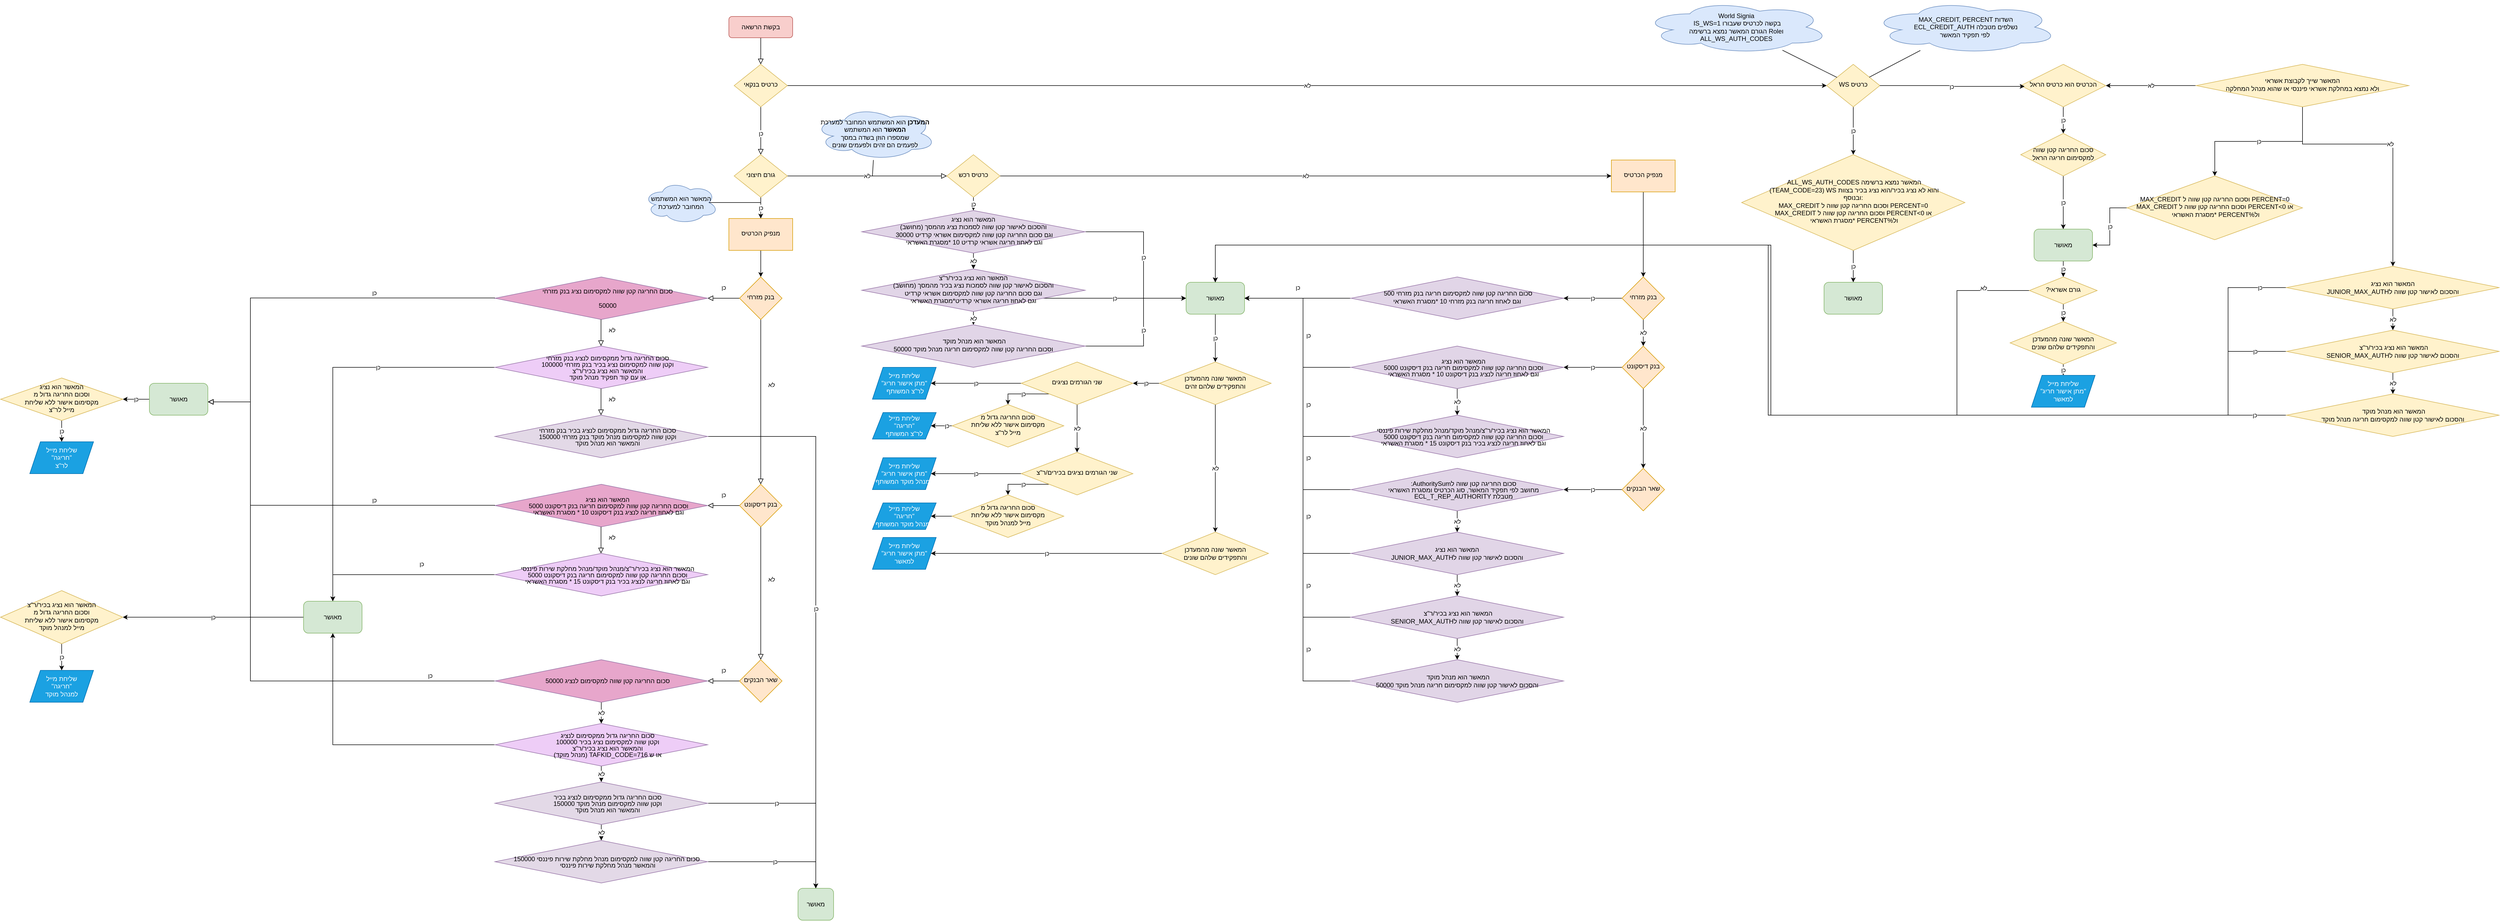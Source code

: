 <mxfile version="22.1.5" type="github">
  <diagram id="C5RBs43oDa-KdzZeNtuy" name="Page-1">
    <mxGraphModel dx="3301" dy="868" grid="1" gridSize="10" guides="1" tooltips="1" connect="1" arrows="1" fold="1" page="1" pageScale="1" pageWidth="827" pageHeight="1169" math="0" shadow="0">
      <root>
        <mxCell id="WIyWlLk6GJQsqaUBKTNV-0" />
        <mxCell id="WIyWlLk6GJQsqaUBKTNV-1" parent="WIyWlLk6GJQsqaUBKTNV-0" />
        <mxCell id="WIyWlLk6GJQsqaUBKTNV-2" value="" style="rounded=0;html=1;jettySize=auto;orthogonalLoop=1;fontSize=11;endArrow=block;endFill=0;endSize=8;strokeWidth=1;shadow=0;labelBackgroundColor=none;edgeStyle=orthogonalEdgeStyle;" parent="WIyWlLk6GJQsqaUBKTNV-1" source="WIyWlLk6GJQsqaUBKTNV-3" target="WIyWlLk6GJQsqaUBKTNV-6" edge="1">
          <mxGeometry relative="1" as="geometry" />
        </mxCell>
        <mxCell id="WIyWlLk6GJQsqaUBKTNV-3" value="בקשת הרשאה" style="rounded=1;whiteSpace=wrap;html=1;fontSize=12;glass=0;strokeWidth=1;shadow=0;fillColor=#f8cecc;strokeColor=#b85450;" parent="WIyWlLk6GJQsqaUBKTNV-1" vertex="1">
          <mxGeometry x="160" y="30" width="120" height="40" as="geometry" />
        </mxCell>
        <mxCell id="WIyWlLk6GJQsqaUBKTNV-4" value="כן" style="rounded=0;html=1;jettySize=auto;orthogonalLoop=1;fontSize=11;endArrow=block;endFill=0;endSize=8;strokeWidth=1;shadow=0;labelBackgroundColor=default;edgeStyle=orthogonalEdgeStyle;" parent="WIyWlLk6GJQsqaUBKTNV-1" source="WIyWlLk6GJQsqaUBKTNV-6" target="WIyWlLk6GJQsqaUBKTNV-10" edge="1">
          <mxGeometry x="0.111" relative="1" as="geometry">
            <mxPoint as="offset" />
          </mxGeometry>
        </mxCell>
        <mxCell id="-IVf00ebbiKwBFE9Y3km-101" value="לא" style="edgeStyle=orthogonalEdgeStyle;rounded=0;orthogonalLoop=1;jettySize=auto;html=1;" parent="WIyWlLk6GJQsqaUBKTNV-1" source="WIyWlLk6GJQsqaUBKTNV-6" target="-IVf00ebbiKwBFE9Y3km-100" edge="1">
          <mxGeometry relative="1" as="geometry" />
        </mxCell>
        <mxCell id="WIyWlLk6GJQsqaUBKTNV-6" value="כרטיס בנקאי" style="rhombus;whiteSpace=wrap;html=1;shadow=0;fontFamily=Helvetica;fontSize=12;align=center;strokeWidth=1;spacing=6;spacingTop=-4;fillColor=#fff2cc;strokeColor=#d6b656;" parent="WIyWlLk6GJQsqaUBKTNV-1" vertex="1">
          <mxGeometry x="170" y="120" width="100" height="80" as="geometry" />
        </mxCell>
        <mxCell id="WIyWlLk6GJQsqaUBKTNV-9" value="לא" style="edgeStyle=orthogonalEdgeStyle;rounded=0;html=1;jettySize=auto;orthogonalLoop=1;fontSize=11;endArrow=block;endFill=0;endSize=8;strokeWidth=1;shadow=0;labelBackgroundColor=default;" parent="WIyWlLk6GJQsqaUBKTNV-1" source="WIyWlLk6GJQsqaUBKTNV-10" target="EC5lf5gmg6Qt6Xy7_AVs-135" edge="1">
          <mxGeometry relative="1" as="geometry">
            <mxPoint as="offset" />
            <mxPoint x="320" y="330" as="targetPoint" />
          </mxGeometry>
        </mxCell>
        <mxCell id="-IVf00ebbiKwBFE9Y3km-18" value="כן" style="edgeStyle=orthogonalEdgeStyle;rounded=0;orthogonalLoop=1;jettySize=auto;html=1;" parent="WIyWlLk6GJQsqaUBKTNV-1" source="WIyWlLk6GJQsqaUBKTNV-10" target="EC5lf5gmg6Qt6Xy7_AVs-10" edge="1">
          <mxGeometry relative="1" as="geometry" />
        </mxCell>
        <mxCell id="WIyWlLk6GJQsqaUBKTNV-10" value="גורם חיצוני" style="rhombus;whiteSpace=wrap;html=1;shadow=0;fontFamily=Helvetica;fontSize=12;align=center;strokeWidth=1;spacing=6;spacingTop=-4;fillColor=#fff2cc;strokeColor=#d6b656;" parent="WIyWlLk6GJQsqaUBKTNV-1" vertex="1">
          <mxGeometry x="170" y="290" width="100" height="80" as="geometry" />
        </mxCell>
        <mxCell id="-IVf00ebbiKwBFE9Y3km-21" style="edgeStyle=orthogonalEdgeStyle;rounded=0;orthogonalLoop=1;jettySize=auto;html=1;" parent="WIyWlLk6GJQsqaUBKTNV-1" source="EC5lf5gmg6Qt6Xy7_AVs-10" target="EC5lf5gmg6Qt6Xy7_AVs-12" edge="1">
          <mxGeometry relative="1" as="geometry" />
        </mxCell>
        <mxCell id="EC5lf5gmg6Qt6Xy7_AVs-10" value="מנפיק הכרטיס" style="whiteSpace=wrap;html=1;shadow=0;strokeWidth=1;spacing=6;spacingTop=-4;fillColor=#ffe6cc;strokeColor=#d79b00;" parent="WIyWlLk6GJQsqaUBKTNV-1" vertex="1">
          <mxGeometry x="160" y="410" width="120" height="60" as="geometry" />
        </mxCell>
        <mxCell id="EC5lf5gmg6Qt6Xy7_AVs-15" value="לא" style="edgeStyle=orthogonalEdgeStyle;rounded=0;orthogonalLoop=1;jettySize=auto;html=1;labelBackgroundColor=none;endArrow=block;endFill=0;endSize=8;strokeWidth=1;shadow=0;" parent="WIyWlLk6GJQsqaUBKTNV-1" source="EC5lf5gmg6Qt6Xy7_AVs-12" edge="1">
          <mxGeometry x="-0.208" y="20" relative="1" as="geometry">
            <mxPoint x="220" y="910" as="targetPoint" />
            <mxPoint as="offset" />
          </mxGeometry>
        </mxCell>
        <mxCell id="EC5lf5gmg6Qt6Xy7_AVs-19" value="כן" style="edgeStyle=orthogonalEdgeStyle;rounded=0;orthogonalLoop=1;jettySize=auto;html=1;labelBackgroundColor=none;endArrow=block;endFill=0;endSize=8;strokeWidth=1;shadow=0;" parent="WIyWlLk6GJQsqaUBKTNV-1" source="EC5lf5gmg6Qt6Xy7_AVs-12" edge="1">
          <mxGeometry y="-20" relative="1" as="geometry">
            <mxPoint x="120" y="560" as="targetPoint" />
            <mxPoint as="offset" />
          </mxGeometry>
        </mxCell>
        <mxCell id="EC5lf5gmg6Qt6Xy7_AVs-12" value="בנק מזרחי" style="rhombus;whiteSpace=wrap;html=1;shadow=0;strokeWidth=1;spacing=6;spacingTop=-4;direction=south;fillColor=#ffe6cc;strokeColor=#d79b00;" parent="WIyWlLk6GJQsqaUBKTNV-1" vertex="1">
          <mxGeometry x="180" y="520" width="80" height="80" as="geometry" />
        </mxCell>
        <mxCell id="EC5lf5gmg6Qt6Xy7_AVs-23" value="&lt;p style=&quot;text-indent:-18.0pt;mso-list:l0 level1 lfo1&quot; dir=&quot;RTL&quot; class=&quot;MsoListParagraph&quot;&gt;&lt;span style=&quot;font-family:&amp;quot;Arial&amp;quot;,sans-serif;mso-ascii-font-family:Calibri;mso-ascii-theme-font:&lt;br/&gt;minor-latin;mso-hansi-font-family:Calibri;mso-hansi-theme-font:minor-latin;&lt;br/&gt;mso-bidi-font-family:Arial;mso-bidi-theme-font:minor-bidi&quot; lang=&quot;HE&quot;&gt;סכום החריגה קטן שווה למקסימום נציג בנק מזרחי&lt;br&gt;&lt;/span&gt;&lt;span dir=&quot;LTR&quot;&gt;&lt;/span&gt;&lt;/p&gt;&lt;p style=&quot;text-indent:-18.0pt;mso-list:l0 level1 lfo1&quot; dir=&quot;RTL&quot; class=&quot;MsoListParagraph&quot;&gt;&lt;span style=&quot;font-family:&amp;quot;Arial&amp;quot;,sans-serif;mso-ascii-font-family:Calibri;mso-ascii-theme-font:&lt;br/&gt;minor-latin;mso-hansi-font-family:Calibri;mso-hansi-theme-font:minor-latin;&lt;br/&gt;mso-bidi-font-family:Arial;mso-bidi-theme-font:minor-bidi&quot; lang=&quot;HE&quot;&gt;50000&lt;/span&gt;&lt;/p&gt;" style="rhombus;whiteSpace=wrap;html=1;fillColor=#E7A6CB;strokeColor=#9673a6;gradientColor=none;" parent="WIyWlLk6GJQsqaUBKTNV-1" vertex="1">
          <mxGeometry x="-280" y="520" width="400" height="80" as="geometry" />
        </mxCell>
        <mxCell id="EC5lf5gmg6Qt6Xy7_AVs-28" value="כן" style="edgeStyle=orthogonalEdgeStyle;rounded=0;orthogonalLoop=1;jettySize=auto;html=1;labelBackgroundColor=none;endArrow=block;endFill=0;endSize=8;strokeWidth=1;shadow=0;fillColor=#d80073;strokeColor=#000000;" parent="WIyWlLk6GJQsqaUBKTNV-1" target="EC5lf5gmg6Qt6Xy7_AVs-29" edge="1">
          <mxGeometry x="-0.381" y="-10" relative="1" as="geometry">
            <mxPoint x="-280" y="559.5" as="sourcePoint" />
            <mxPoint x="-340" y="559.5" as="targetPoint" />
            <Array as="points">
              <mxPoint x="-740" y="560" />
              <mxPoint x="-740" y="755" />
            </Array>
            <mxPoint as="offset" />
          </mxGeometry>
        </mxCell>
        <mxCell id="EC5lf5gmg6Qt6Xy7_AVs-118" value="כן" style="edgeStyle=orthogonalEdgeStyle;rounded=0;orthogonalLoop=1;jettySize=auto;html=1;" parent="WIyWlLk6GJQsqaUBKTNV-1" source="EC5lf5gmg6Qt6Xy7_AVs-29" target="EC5lf5gmg6Qt6Xy7_AVs-41" edge="1">
          <mxGeometry relative="1" as="geometry" />
        </mxCell>
        <mxCell id="EC5lf5gmg6Qt6Xy7_AVs-29" value="מאושר" style="rounded=1;whiteSpace=wrap;html=1;fillColor=#d5e8d4;strokeColor=#82b366;" parent="WIyWlLk6GJQsqaUBKTNV-1" vertex="1">
          <mxGeometry x="-930" y="720" width="110" height="60" as="geometry" />
        </mxCell>
        <mxCell id="EC5lf5gmg6Qt6Xy7_AVs-30" value="לא" style="edgeStyle=orthogonalEdgeStyle;rounded=0;orthogonalLoop=1;jettySize=auto;html=1;labelBackgroundColor=none;endArrow=block;endFill=0;endSize=8;strokeWidth=1;shadow=0;" parent="WIyWlLk6GJQsqaUBKTNV-1" edge="1">
          <mxGeometry x="-0.208" y="20" relative="1" as="geometry">
            <mxPoint x="-80.5" y="600" as="sourcePoint" />
            <mxPoint x="-80.5" y="650" as="targetPoint" />
            <mxPoint as="offset" />
          </mxGeometry>
        </mxCell>
        <mxCell id="-IVf00ebbiKwBFE9Y3km-99" value="כן" style="edgeStyle=orthogonalEdgeStyle;rounded=0;orthogonalLoop=1;jettySize=auto;html=1;" parent="WIyWlLk6GJQsqaUBKTNV-1" source="EC5lf5gmg6Qt6Xy7_AVs-31" target="EC5lf5gmg6Qt6Xy7_AVs-34" edge="1">
          <mxGeometry x="-0.409" relative="1" as="geometry">
            <Array as="points">
              <mxPoint x="-585" y="690" />
            </Array>
            <mxPoint as="offset" />
          </mxGeometry>
        </mxCell>
        <mxCell id="EC5lf5gmg6Qt6Xy7_AVs-31" value="&lt;p style=&quot;text-indent: -18pt; line-height: 0%;&quot; dir=&quot;RTL&quot; class=&quot;MsoListParagraph&quot;&gt;&lt;span style=&quot;font-family:&amp;quot;Arial&amp;quot;,sans-serif;mso-ascii-font-family:Calibri;mso-ascii-theme-font:&lt;br/&gt;minor-latin;mso-hansi-font-family:Calibri;mso-hansi-theme-font:minor-latin;&lt;br/&gt;mso-bidi-font-family:Arial;mso-bidi-theme-font:minor-bidi&quot; lang=&quot;HE&quot;&gt;סכום החריגה גדול ממקסימום לנציג בנק מזרחי&lt;/span&gt;&lt;span dir=&quot;LTR&quot;&gt;&lt;/span&gt;&lt;/p&gt;&lt;p style=&quot;text-indent: -18pt; line-height: 0%;&quot; dir=&quot;RTL&quot; class=&quot;MsoListParagraph&quot;&gt;&lt;span style=&quot;font-family:&amp;quot;Arial&amp;quot;,sans-serif;mso-ascii-font-family:Calibri;mso-ascii-theme-font:&lt;br/&gt;minor-latin;mso-hansi-font-family:Calibri;mso-hansi-theme-font:minor-latin;&lt;br/&gt;mso-bidi-font-family:Arial;mso-bidi-theme-font:minor-bidi&quot; lang=&quot;HE&quot;&gt;וקטן שווה למקסימום נציג בכיר בנק מזרחי 100000&lt;/span&gt;&lt;/p&gt;&lt;p style=&quot;text-indent: -18pt; line-height: 0%;&quot; dir=&quot;RTL&quot; class=&quot;MsoListParagraph&quot;&gt;&lt;span style=&quot;font-family:&amp;quot;Arial&amp;quot;,sans-serif;mso-ascii-font-family:Calibri;mso-ascii-theme-font:&lt;br/&gt;minor-latin;mso-hansi-font-family:Calibri;mso-hansi-theme-font:minor-latin;&lt;br/&gt;mso-bidi-font-family:Arial;mso-bidi-theme-font:minor-bidi&quot; lang=&quot;HE&quot;&gt;והמאשר הוא נציג בכיר/ר&quot;צ&lt;/span&gt;&lt;/p&gt;&lt;p style=&quot;text-indent: -18pt; line-height: 0%;&quot; dir=&quot;RTL&quot; class=&quot;MsoListParagraph&quot;&gt;&lt;span style=&quot;font-family:&amp;quot;Arial&amp;quot;,sans-serif;mso-ascii-font-family:Calibri;mso-ascii-theme-font:&lt;br/&gt;minor-latin;mso-hansi-font-family:Calibri;mso-hansi-theme-font:minor-latin;&lt;br/&gt;mso-bidi-font-family:Arial;mso-bidi-theme-font:minor-bidi&quot; lang=&quot;HE&quot;&gt;או עם קוד תפקיד&amp;nbsp;&lt;/span&gt;&lt;span style=&quot;text-indent: -18pt; background-color: initial; font-family: Arial, sans-serif;&quot; lang=&quot;HE&quot;&gt;מנהל&amp;nbsp;&lt;/span&gt;&lt;span style=&quot;text-indent: -18pt; background-color: initial; font-family: Arial, sans-serif;&quot;&gt;מוקד&lt;/span&gt;&lt;/p&gt;" style="rhombus;whiteSpace=wrap;html=1;spacing=0;fillColor=#EECDF7;strokeColor=#9673a6;" parent="WIyWlLk6GJQsqaUBKTNV-1" vertex="1">
          <mxGeometry x="-280" y="650" width="400" height="80" as="geometry" />
        </mxCell>
        <mxCell id="EC5lf5gmg6Qt6Xy7_AVs-117" value="כן" style="edgeStyle=orthogonalEdgeStyle;rounded=0;orthogonalLoop=1;jettySize=auto;html=1;" parent="WIyWlLk6GJQsqaUBKTNV-1" source="EC5lf5gmg6Qt6Xy7_AVs-34" target="EC5lf5gmg6Qt6Xy7_AVs-46" edge="1">
          <mxGeometry relative="1" as="geometry" />
        </mxCell>
        <mxCell id="EC5lf5gmg6Qt6Xy7_AVs-34" value="מאושר" style="rounded=1;whiteSpace=wrap;html=1;fillColor=#d5e8d4;strokeColor=#82b366;" parent="WIyWlLk6GJQsqaUBKTNV-1" vertex="1">
          <mxGeometry x="-640" y="1130" width="110" height="60" as="geometry" />
        </mxCell>
        <mxCell id="EC5lf5gmg6Qt6Xy7_AVs-35" value="לא" style="edgeStyle=orthogonalEdgeStyle;rounded=0;orthogonalLoop=1;jettySize=auto;html=1;labelBackgroundColor=none;endArrow=block;endFill=0;endSize=8;strokeWidth=1;shadow=0;" parent="WIyWlLk6GJQsqaUBKTNV-1" edge="1">
          <mxGeometry x="-0.208" y="20" relative="1" as="geometry">
            <mxPoint x="-80.5" y="730" as="sourcePoint" />
            <mxPoint x="-80.5" y="780" as="targetPoint" />
            <mxPoint as="offset" />
          </mxGeometry>
        </mxCell>
        <mxCell id="-IVf00ebbiKwBFE9Y3km-161" value="כן" style="edgeStyle=orthogonalEdgeStyle;rounded=0;orthogonalLoop=1;jettySize=auto;html=1;" parent="WIyWlLk6GJQsqaUBKTNV-1" source="EC5lf5gmg6Qt6Xy7_AVs-36" target="EC5lf5gmg6Qt6Xy7_AVs-38" edge="1">
          <mxGeometry relative="1" as="geometry" />
        </mxCell>
        <mxCell id="EC5lf5gmg6Qt6Xy7_AVs-36" value="&lt;p style=&quot;text-indent: -18pt; line-height: 0%;&quot; dir=&quot;RTL&quot; class=&quot;MsoListParagraph&quot;&gt;&lt;span style=&quot;font-family:&amp;quot;Arial&amp;quot;,sans-serif;mso-ascii-font-family:Calibri;mso-ascii-theme-font:&lt;br/&gt;minor-latin;mso-hansi-font-family:Calibri;mso-hansi-theme-font:minor-latin;&lt;br/&gt;mso-bidi-font-family:Arial;mso-bidi-theme-font:minor-bidi&quot; lang=&quot;HE&quot;&gt;סכום החריגה גדול ממקסימום לנציג בכיר בנק מזרחי&lt;/span&gt;&lt;span dir=&quot;LTR&quot;&gt;&lt;/span&gt;&lt;/p&gt;&lt;p style=&quot;text-indent: -18pt; line-height: 0%;&quot; dir=&quot;RTL&quot; class=&quot;MsoListParagraph&quot;&gt;&lt;span style=&quot;font-family:&amp;quot;Arial&amp;quot;,sans-serif;mso-ascii-font-family:Calibri;mso-ascii-theme-font:&lt;br/&gt;minor-latin;mso-hansi-font-family:Calibri;mso-hansi-theme-font:minor-latin;&lt;br/&gt;mso-bidi-font-family:Arial;mso-bidi-theme-font:minor-bidi&quot; lang=&quot;HE&quot;&gt;וקטן שווה למקסימום מנהל מוקד בנק מזרחי 150000&lt;/span&gt;&lt;/p&gt;&lt;p style=&quot;text-indent: -18pt; line-height: 0%;&quot; dir=&quot;RTL&quot; class=&quot;MsoListParagraph&quot;&gt;&lt;span style=&quot;font-family:&amp;quot;Arial&amp;quot;,sans-serif;mso-ascii-font-family:Calibri;mso-ascii-theme-font:&lt;br/&gt;minor-latin;mso-hansi-font-family:Calibri;mso-hansi-theme-font:minor-latin;&lt;br/&gt;mso-bidi-font-family:Arial;mso-bidi-theme-font:minor-bidi&quot; lang=&quot;HE&quot;&gt;והמאשר הוא מנהל מוקד&lt;/span&gt;&lt;/p&gt;" style="rhombus;whiteSpace=wrap;html=1;spacing=0;fillColor=#E3D9E7;strokeColor=#9673a6;" parent="WIyWlLk6GJQsqaUBKTNV-1" vertex="1">
          <mxGeometry x="-280" y="780" width="400" height="80" as="geometry" />
        </mxCell>
        <mxCell id="EC5lf5gmg6Qt6Xy7_AVs-38" value="מאושר" style="rounded=1;whiteSpace=wrap;html=1;fillColor=#d5e8d4;strokeColor=#82b366;" parent="WIyWlLk6GJQsqaUBKTNV-1" vertex="1">
          <mxGeometry x="290" y="1670" width="67" height="60" as="geometry" />
        </mxCell>
        <mxCell id="-IVf00ebbiKwBFE9Y3km-95" value="כן" style="edgeStyle=orthogonalEdgeStyle;rounded=0;orthogonalLoop=1;jettySize=auto;html=1;" parent="WIyWlLk6GJQsqaUBKTNV-1" source="EC5lf5gmg6Qt6Xy7_AVs-41" target="EC5lf5gmg6Qt6Xy7_AVs-45" edge="1">
          <mxGeometry relative="1" as="geometry" />
        </mxCell>
        <mxCell id="EC5lf5gmg6Qt6Xy7_AVs-41" value="המאשר הוא נציג&lt;br&gt;וסכום החריגה גדול מ&lt;br&gt;מקסימום אישור ללא שליחת&lt;br&gt;מייל לר&quot;צ" style="rhombus;whiteSpace=wrap;html=1;shadow=0;strokeWidth=1;spacing=6;spacingTop=-4;fillColor=#fff2cc;strokeColor=#d6b656;" parent="WIyWlLk6GJQsqaUBKTNV-1" vertex="1">
          <mxGeometry x="-1210" y="710" width="230" height="80" as="geometry" />
        </mxCell>
        <mxCell id="EC5lf5gmg6Qt6Xy7_AVs-45" value="שליחת מייל&lt;br&gt;&quot;חריגה&quot;&lt;br&gt;לר&quot;צ" style="shape=parallelogram;perimeter=parallelogramPerimeter;whiteSpace=wrap;html=1;fixedSize=1;fillColor=#1ba1e2;fontColor=#ffffff;strokeColor=#006EAF;" parent="WIyWlLk6GJQsqaUBKTNV-1" vertex="1">
          <mxGeometry x="-1155" y="830" width="120" height="60" as="geometry" />
        </mxCell>
        <mxCell id="EC5lf5gmg6Qt6Xy7_AVs-49" value="שליחת מייל&lt;br&gt;&quot;חריגה&quot;&lt;br&gt;למנהל מוקד" style="shape=parallelogram;perimeter=parallelogramPerimeter;whiteSpace=wrap;html=1;fixedSize=1;fillColor=#1ba1e2;fontColor=#ffffff;strokeColor=#006EAF;" parent="WIyWlLk6GJQsqaUBKTNV-1" vertex="1">
          <mxGeometry x="-1155" y="1260" width="120" height="60" as="geometry" />
        </mxCell>
        <mxCell id="EC5lf5gmg6Qt6Xy7_AVs-76" value="לא" style="edgeStyle=orthogonalEdgeStyle;rounded=0;orthogonalLoop=1;jettySize=auto;html=1;labelBackgroundColor=none;endArrow=block;endFill=0;endSize=8;strokeWidth=1;shadow=0;" parent="WIyWlLk6GJQsqaUBKTNV-1" source="EC5lf5gmg6Qt6Xy7_AVs-78" target="EC5lf5gmg6Qt6Xy7_AVs-112" edge="1">
          <mxGeometry x="-0.208" y="20" relative="1" as="geometry">
            <mxPoint x="220" y="1300" as="targetPoint" />
            <mxPoint as="offset" />
          </mxGeometry>
        </mxCell>
        <mxCell id="EC5lf5gmg6Qt6Xy7_AVs-77" value="כן" style="edgeStyle=orthogonalEdgeStyle;rounded=0;orthogonalLoop=1;jettySize=auto;html=1;labelBackgroundColor=none;endArrow=block;endFill=0;endSize=8;strokeWidth=1;shadow=0;" parent="WIyWlLk6GJQsqaUBKTNV-1" source="EC5lf5gmg6Qt6Xy7_AVs-78" target="EC5lf5gmg6Qt6Xy7_AVs-79" edge="1">
          <mxGeometry y="-20" relative="1" as="geometry">
            <mxPoint x="120" y="950" as="targetPoint" />
            <mxPoint as="offset" />
          </mxGeometry>
        </mxCell>
        <mxCell id="EC5lf5gmg6Qt6Xy7_AVs-78" value="בנק דיסקונט" style="rhombus;whiteSpace=wrap;html=1;shadow=0;strokeWidth=1;spacing=6;spacingTop=-4;fillColor=#ffe6cc;strokeColor=#d79b00;" parent="WIyWlLk6GJQsqaUBKTNV-1" vertex="1">
          <mxGeometry x="180" y="910" width="80" height="80" as="geometry" />
        </mxCell>
        <mxCell id="EC5lf5gmg6Qt6Xy7_AVs-79" value="&lt;p style=&quot;text-indent: -18pt; line-height: 0%;&quot; dir=&quot;RTL&quot; class=&quot;MsoListParagraph&quot;&gt;&lt;span style=&quot;font-family:&amp;quot;Arial&amp;quot;,sans-serif;mso-ascii-font-family:Calibri;mso-ascii-theme-font:&lt;br/&gt;minor-latin;mso-hansi-font-family:Calibri;mso-hansi-theme-font:minor-latin;&lt;br/&gt;mso-bidi-font-family:Arial;mso-bidi-theme-font:minor-bidi&quot; lang=&quot;HE&quot;&gt;המאשר הוא נציג&lt;br&gt;&lt;/span&gt;&lt;span dir=&quot;LTR&quot;&gt;&lt;/span&gt;&lt;/p&gt;&lt;p style=&quot;text-indent: -18pt; line-height: 0%;&quot; dir=&quot;RTL&quot; class=&quot;MsoListParagraph&quot;&gt;&lt;span style=&quot;font-family:&amp;quot;Arial&amp;quot;,sans-serif;mso-ascii-font-family:Calibri;mso-ascii-theme-font:&lt;br/&gt;minor-latin;mso-hansi-font-family:Calibri;mso-hansi-theme-font:minor-latin;&lt;br/&gt;mso-bidi-font-family:Arial;mso-bidi-theme-font:minor-bidi&quot; lang=&quot;HE&quot;&gt;וסכום החריגה קטן שווה למקסימום חריגה בנק דיסקונט 5000&amp;nbsp;&lt;/span&gt;&lt;/p&gt;&lt;p style=&quot;text-indent: -18pt; line-height: 0%;&quot; dir=&quot;RTL&quot; class=&quot;MsoListParagraph&quot;&gt;&lt;span style=&quot;font-family:&amp;quot;Arial&amp;quot;,sans-serif;mso-ascii-font-family:Calibri;mso-ascii-theme-font:&lt;br/&gt;minor-latin;mso-hansi-font-family:Calibri;mso-hansi-theme-font:minor-latin;&lt;br/&gt;mso-bidi-font-family:Arial;mso-bidi-theme-font:minor-bidi&quot; lang=&quot;HE&quot;&gt;וגם לאחוז חריגה לנציג בנק דיסקונט 10 * מסגרת האשראי&amp;nbsp;&lt;/span&gt;&lt;/p&gt;" style="rhombus;whiteSpace=wrap;html=1;fillColor=#E7A6CB;strokeColor=#9673a6;" parent="WIyWlLk6GJQsqaUBKTNV-1" vertex="1">
          <mxGeometry x="-280" y="910" width="400" height="80" as="geometry" />
        </mxCell>
        <mxCell id="EC5lf5gmg6Qt6Xy7_AVs-80" value="כן" style="edgeStyle=orthogonalEdgeStyle;rounded=0;orthogonalLoop=1;jettySize=auto;html=1;labelBackgroundColor=none;endArrow=block;endFill=0;endSize=8;strokeWidth=1;shadow=0;fillColor=#d80073;strokeColor=#000000;" parent="WIyWlLk6GJQsqaUBKTNV-1" target="EC5lf5gmg6Qt6Xy7_AVs-29" edge="1">
          <mxGeometry x="-0.381" y="-10" relative="1" as="geometry">
            <mxPoint x="-280" y="949.5" as="sourcePoint" />
            <mxPoint x="-330" y="950" as="targetPoint" />
            <Array as="points">
              <mxPoint x="-740" y="950" />
              <mxPoint x="-740" y="755" />
            </Array>
            <mxPoint as="offset" />
          </mxGeometry>
        </mxCell>
        <mxCell id="EC5lf5gmg6Qt6Xy7_AVs-82" value="לא" style="edgeStyle=orthogonalEdgeStyle;rounded=0;orthogonalLoop=1;jettySize=auto;html=1;labelBackgroundColor=none;endArrow=block;endFill=0;endSize=8;strokeWidth=1;shadow=0;" parent="WIyWlLk6GJQsqaUBKTNV-1" edge="1">
          <mxGeometry x="-0.208" y="20" relative="1" as="geometry">
            <mxPoint x="-80.5" y="990" as="sourcePoint" />
            <mxPoint x="-80.5" y="1040" as="targetPoint" />
            <mxPoint as="offset" />
          </mxGeometry>
        </mxCell>
        <mxCell id="-IVf00ebbiKwBFE9Y3km-97" value="כן" style="edgeStyle=orthogonalEdgeStyle;rounded=0;orthogonalLoop=1;jettySize=auto;html=1;" parent="WIyWlLk6GJQsqaUBKTNV-1" source="EC5lf5gmg6Qt6Xy7_AVs-83" target="EC5lf5gmg6Qt6Xy7_AVs-34" edge="1">
          <mxGeometry x="-0.222" y="-20" relative="1" as="geometry">
            <mxPoint as="offset" />
          </mxGeometry>
        </mxCell>
        <mxCell id="EC5lf5gmg6Qt6Xy7_AVs-83" value="&lt;p style=&quot;border-color: var(--border-color); text-indent: -18pt; line-height: 0px;&quot; dir=&quot;RTL&quot; class=&quot;MsoListParagraph&quot;&gt;המאשר הוא נציג בכיר/ר&quot;צ/מנהל מוקד/מנהל מחלקת שירות פיננסי&lt;br style=&quot;border-color: var(--border-color);&quot;&gt;&lt;span style=&quot;border-color: var(--border-color);&quot; dir=&quot;LTR&quot;&gt;&lt;/span&gt;&lt;/p&gt;&lt;p style=&quot;border-color: var(--border-color); text-indent: -18pt; line-height: 0px;&quot; dir=&quot;RTL&quot; class=&quot;MsoListParagraph&quot;&gt;&lt;span style=&quot;border-color: var(--border-color); font-family: Arial, sans-serif;&quot; lang=&quot;HE&quot;&gt;וסכום החריגה קטן שווה למקסימום חריגה בנק דיסקונט 5000&lt;/span&gt;&lt;/p&gt;&lt;p style=&quot;border-color: var(--border-color); text-indent: -18pt; line-height: 0px;&quot; dir=&quot;RTL&quot; class=&quot;MsoListParagraph&quot;&gt;וגם לאחוז חריגה לנציג בכיר בנק דיסקונט 15 * מסגרת האשראי&lt;br&gt;&lt;/p&gt;" style="rhombus;whiteSpace=wrap;html=1;spacing=0;fillColor=#EECDF7;strokeColor=#9673a6;" parent="WIyWlLk6GJQsqaUBKTNV-1" vertex="1">
          <mxGeometry x="-280" y="1040" width="400" height="80" as="geometry" />
        </mxCell>
        <mxCell id="EC5lf5gmg6Qt6Xy7_AVs-99" value="המאשר הוא המשתמש המחובר למערכת" style="ellipse;shape=cloud;whiteSpace=wrap;html=1;fillColor=#dae8fc;strokeColor=#6c8ebf;" parent="WIyWlLk6GJQsqaUBKTNV-1" vertex="1">
          <mxGeometry y="340" width="140" height="80" as="geometry" />
        </mxCell>
        <mxCell id="EC5lf5gmg6Qt6Xy7_AVs-101" value="" style="endArrow=none;html=1;rounded=0;exitX=0.875;exitY=0.5;exitDx=0;exitDy=0;exitPerimeter=0;" parent="WIyWlLk6GJQsqaUBKTNV-1" source="EC5lf5gmg6Qt6Xy7_AVs-99" edge="1">
          <mxGeometry width="50" height="50" relative="1" as="geometry">
            <mxPoint x="140" y="430" as="sourcePoint" />
            <mxPoint x="220" y="380" as="targetPoint" />
          </mxGeometry>
        </mxCell>
        <mxCell id="EC5lf5gmg6Qt6Xy7_AVs-111" value="כן" style="edgeStyle=orthogonalEdgeStyle;rounded=0;orthogonalLoop=1;jettySize=auto;html=1;labelBackgroundColor=none;endArrow=block;endFill=0;endSize=8;strokeWidth=1;shadow=0;" parent="WIyWlLk6GJQsqaUBKTNV-1" source="EC5lf5gmg6Qt6Xy7_AVs-112" target="EC5lf5gmg6Qt6Xy7_AVs-113" edge="1">
          <mxGeometry y="-20" relative="1" as="geometry">
            <mxPoint x="120" y="1340" as="targetPoint" />
            <mxPoint as="offset" />
          </mxGeometry>
        </mxCell>
        <mxCell id="EC5lf5gmg6Qt6Xy7_AVs-112" value="שאר הבנקים" style="rhombus;whiteSpace=wrap;html=1;shadow=0;strokeWidth=1;spacing=6;spacingTop=-4;fillColor=#ffe6cc;strokeColor=#d79b00;" parent="WIyWlLk6GJQsqaUBKTNV-1" vertex="1">
          <mxGeometry x="180" y="1240" width="80" height="80" as="geometry" />
        </mxCell>
        <mxCell id="EC5lf5gmg6Qt6Xy7_AVs-114" value="כן" style="edgeStyle=orthogonalEdgeStyle;rounded=0;orthogonalLoop=1;jettySize=auto;html=1;labelBackgroundColor=none;endArrow=block;endFill=0;endSize=8;strokeWidth=1;shadow=0;fillColor=#d80073;strokeColor=#000000;" parent="WIyWlLk6GJQsqaUBKTNV-1" source="EC5lf5gmg6Qt6Xy7_AVs-113" target="EC5lf5gmg6Qt6Xy7_AVs-29" edge="1">
          <mxGeometry x="-0.771" y="-10" relative="1" as="geometry">
            <Array as="points">
              <mxPoint x="-740" y="1280" />
              <mxPoint x="-740" y="755" />
            </Array>
            <mxPoint as="offset" />
          </mxGeometry>
        </mxCell>
        <mxCell id="EC5lf5gmg6Qt6Xy7_AVs-124" value="לא" style="edgeStyle=orthogonalEdgeStyle;rounded=0;orthogonalLoop=1;jettySize=auto;html=1;" parent="WIyWlLk6GJQsqaUBKTNV-1" source="EC5lf5gmg6Qt6Xy7_AVs-113" target="EC5lf5gmg6Qt6Xy7_AVs-122" edge="1">
          <mxGeometry relative="1" as="geometry" />
        </mxCell>
        <mxCell id="EC5lf5gmg6Qt6Xy7_AVs-113" value="&lt;p style=&quot;text-indent:-18.0pt;mso-list:l0 level1 lfo1&quot; dir=&quot;RTL&quot; class=&quot;MsoListParagraph&quot;&gt;&lt;span style=&quot;font-family:&amp;quot;Arial&amp;quot;,sans-serif;mso-ascii-font-family:Calibri;mso-ascii-theme-font:&lt;br/&gt;minor-latin;mso-hansi-font-family:Calibri;mso-hansi-theme-font:minor-latin;&lt;br/&gt;mso-bidi-font-family:Arial;mso-bidi-theme-font:minor-bidi&quot; lang=&quot;HE&quot;&gt;סכום החריגה קטן שווה למקסימום לנציג 50000&lt;br&gt;&lt;/span&gt;&lt;span dir=&quot;LTR&quot;&gt;&lt;/span&gt;&lt;/p&gt;" style="rhombus;whiteSpace=wrap;html=1;fillColor=#E7A6CB;strokeColor=#9673a6;" parent="WIyWlLk6GJQsqaUBKTNV-1" vertex="1">
          <mxGeometry x="-280" y="1240" width="400" height="80" as="geometry" />
        </mxCell>
        <mxCell id="-IVf00ebbiKwBFE9Y3km-96" value="כן" style="edgeStyle=orthogonalEdgeStyle;rounded=0;orthogonalLoop=1;jettySize=auto;html=1;" parent="WIyWlLk6GJQsqaUBKTNV-1" source="EC5lf5gmg6Qt6Xy7_AVs-46" target="EC5lf5gmg6Qt6Xy7_AVs-49" edge="1">
          <mxGeometry relative="1" as="geometry" />
        </mxCell>
        <mxCell id="EC5lf5gmg6Qt6Xy7_AVs-46" value="המאשר הוא נציג בכיר/ר&quot;צ&lt;br&gt;וסכום החריגה גדול מ&lt;br&gt;מקסימום אישור ללא שליחת&lt;br&gt;מייל למנהל מוקד" style="rhombus;whiteSpace=wrap;html=1;shadow=0;strokeWidth=1;spacing=6;spacingTop=-4;fillColor=#fff2cc;strokeColor=#d6b656;" parent="WIyWlLk6GJQsqaUBKTNV-1" vertex="1">
          <mxGeometry x="-1210" y="1110" width="230" height="100" as="geometry" />
        </mxCell>
        <mxCell id="EC5lf5gmg6Qt6Xy7_AVs-127" value="לא" style="edgeStyle=orthogonalEdgeStyle;rounded=0;orthogonalLoop=1;jettySize=auto;html=1;" parent="WIyWlLk6GJQsqaUBKTNV-1" source="EC5lf5gmg6Qt6Xy7_AVs-122" target="EC5lf5gmg6Qt6Xy7_AVs-126" edge="1">
          <mxGeometry relative="1" as="geometry" />
        </mxCell>
        <mxCell id="-IVf00ebbiKwBFE9Y3km-163" style="edgeStyle=orthogonalEdgeStyle;rounded=0;orthogonalLoop=1;jettySize=auto;html=1;" parent="WIyWlLk6GJQsqaUBKTNV-1" source="EC5lf5gmg6Qt6Xy7_AVs-122" target="EC5lf5gmg6Qt6Xy7_AVs-34" edge="1">
          <mxGeometry relative="1" as="geometry" />
        </mxCell>
        <mxCell id="EC5lf5gmg6Qt6Xy7_AVs-122" value="&lt;p style=&quot;text-indent: -18pt; line-height: 0%;&quot; dir=&quot;RTL&quot; class=&quot;MsoListParagraph&quot;&gt;&lt;span style=&quot;font-family:&amp;quot;Arial&amp;quot;,sans-serif;mso-ascii-font-family:Calibri;mso-ascii-theme-font:&lt;br/&gt;minor-latin;mso-hansi-font-family:Calibri;mso-hansi-theme-font:minor-latin;&lt;br/&gt;mso-bidi-font-family:Arial;mso-bidi-theme-font:minor-bidi&quot; lang=&quot;HE&quot;&gt;סכום החריגה גדול ממקסימום לנציג&lt;br&gt;&lt;/span&gt;&lt;span dir=&quot;LTR&quot;&gt;&lt;/span&gt;&lt;/p&gt;&lt;p style=&quot;text-indent: -18pt; line-height: 0%;&quot; dir=&quot;RTL&quot; class=&quot;MsoListParagraph&quot;&gt;&lt;span style=&quot;font-family:&amp;quot;Arial&amp;quot;,sans-serif;mso-ascii-font-family:Calibri;mso-ascii-theme-font:&lt;br/&gt;minor-latin;mso-hansi-font-family:Calibri;mso-hansi-theme-font:minor-latin;&lt;br/&gt;mso-bidi-font-family:Arial;mso-bidi-theme-font:minor-bidi&quot; lang=&quot;HE&quot;&gt;וקטן שווה למקסימום נציג בכיר 100000&lt;/span&gt;&lt;/p&gt;&lt;p style=&quot;text-indent: -18pt; line-height: 0%;&quot; dir=&quot;RTL&quot; class=&quot;MsoListParagraph&quot;&gt;&lt;span style=&quot;font-family:&amp;quot;Arial&amp;quot;,sans-serif;mso-ascii-font-family:Calibri;mso-ascii-theme-font:&lt;br/&gt;minor-latin;mso-hansi-font-family:Calibri;mso-hansi-theme-font:minor-latin;&lt;br/&gt;mso-bidi-font-family:Arial;mso-bidi-theme-font:minor-bidi&quot; lang=&quot;HE&quot;&gt;והמאשר הוא נציג בכיר/ר&quot;צ&lt;/span&gt;&lt;/p&gt;&lt;p style=&quot;text-indent: -18pt; line-height: 0%;&quot; dir=&quot;RTL&quot; class=&quot;MsoListParagraph&quot;&gt;&lt;span style=&quot;font-family:&amp;quot;Arial&amp;quot;,sans-serif;mso-ascii-font-family:Calibri;mso-ascii-theme-font:&lt;br/&gt;minor-latin;mso-hansi-font-family:Calibri;mso-hansi-theme-font:minor-latin;&lt;br/&gt;mso-bidi-font-family:Arial;mso-bidi-theme-font:minor-bidi&quot; lang=&quot;HE&quot;&gt;או ש TAFKID_CODE=716 (מנהל מוקד)&lt;/span&gt;&lt;/p&gt;&lt;p style=&quot;text-indent: -18pt; line-height: 0%;&quot; dir=&quot;RTL&quot; class=&quot;MsoListParagraph&quot;&gt;&lt;/p&gt;" style="rhombus;whiteSpace=wrap;html=1;fillColor=#EECDF7;strokeColor=#9673a6;" parent="WIyWlLk6GJQsqaUBKTNV-1" vertex="1">
          <mxGeometry x="-280" y="1360" width="400" height="80" as="geometry" />
        </mxCell>
        <mxCell id="EC5lf5gmg6Qt6Xy7_AVs-131" value="לא" style="edgeStyle=orthogonalEdgeStyle;rounded=0;orthogonalLoop=1;jettySize=auto;html=1;" parent="WIyWlLk6GJQsqaUBKTNV-1" source="EC5lf5gmg6Qt6Xy7_AVs-126" target="EC5lf5gmg6Qt6Xy7_AVs-129" edge="1">
          <mxGeometry relative="1" as="geometry" />
        </mxCell>
        <mxCell id="-IVf00ebbiKwBFE9Y3km-162" value="כן" style="edgeStyle=orthogonalEdgeStyle;rounded=0;orthogonalLoop=1;jettySize=auto;html=1;" parent="WIyWlLk6GJQsqaUBKTNV-1" source="EC5lf5gmg6Qt6Xy7_AVs-126" target="EC5lf5gmg6Qt6Xy7_AVs-38" edge="1">
          <mxGeometry x="-0.285" relative="1" as="geometry">
            <mxPoint as="offset" />
          </mxGeometry>
        </mxCell>
        <mxCell id="EC5lf5gmg6Qt6Xy7_AVs-126" value="&lt;p style=&quot;text-indent: -18pt; line-height: 0%;&quot; dir=&quot;RTL&quot; class=&quot;MsoListParagraph&quot;&gt;&lt;font face=&quot;Arial, sans-serif&quot;&gt;סכום החריגה גדול ממקסימום לנציג בכיר&lt;/font&gt;&lt;/p&gt;&lt;p style=&quot;text-indent: -18pt; line-height: 0%;&quot; dir=&quot;RTL&quot; class=&quot;MsoListParagraph&quot;&gt;&lt;font face=&quot;Arial, sans-serif&quot;&gt;וקטן שווה למקסימום מנהל מוקד 150000&lt;/font&gt;&lt;/p&gt;&lt;p style=&quot;text-indent: -18pt; line-height: 0%;&quot; dir=&quot;RTL&quot; class=&quot;MsoListParagraph&quot;&gt;&lt;font face=&quot;Arial, sans-serif&quot;&gt;והמאשר הוא מנהל מוקד&lt;/font&gt;&lt;/p&gt;&lt;p style=&quot;text-indent: -18pt; line-height: 0%;&quot; dir=&quot;RTL&quot; class=&quot;MsoListParagraph&quot;&gt;&lt;/p&gt;" style="rhombus;whiteSpace=wrap;html=1;fillColor=#E3D9E7;strokeColor=#9673a6;" parent="WIyWlLk6GJQsqaUBKTNV-1" vertex="1">
          <mxGeometry x="-280" y="1470" width="400" height="80" as="geometry" />
        </mxCell>
        <mxCell id="-IVf00ebbiKwBFE9Y3km-160" value="כן" style="edgeStyle=orthogonalEdgeStyle;rounded=0;orthogonalLoop=1;jettySize=auto;html=1;" parent="WIyWlLk6GJQsqaUBKTNV-1" source="EC5lf5gmg6Qt6Xy7_AVs-129" target="EC5lf5gmg6Qt6Xy7_AVs-38" edge="1">
          <mxGeometry relative="1" as="geometry" />
        </mxCell>
        <mxCell id="EC5lf5gmg6Qt6Xy7_AVs-129" value="&lt;p style=&quot;text-indent: -18pt; line-height: 0%;&quot; dir=&quot;RTL&quot; class=&quot;MsoListParagraph&quot;&gt;&lt;font face=&quot;Arial, sans-serif&quot;&gt;&amp;nbsp;סכום החריגה קטן שווה למקסימום מנהל מחלקת שירות פיננסי 150000&lt;/font&gt;&lt;/p&gt;&lt;p style=&quot;text-indent: -18pt; line-height: 0%;&quot; dir=&quot;RTL&quot; class=&quot;MsoListParagraph&quot;&gt;&lt;font face=&quot;Arial, sans-serif&quot;&gt;והמאשר מנהל מחלקת שירות פיננסי&lt;/font&gt;&lt;/p&gt;&lt;p style=&quot;text-indent: -18pt; line-height: 0%;&quot; dir=&quot;RTL&quot; class=&quot;MsoListParagraph&quot;&gt;&lt;/p&gt;" style="rhombus;whiteSpace=wrap;html=1;fillColor=#E3D9E7;strokeColor=#9673a6;" parent="WIyWlLk6GJQsqaUBKTNV-1" vertex="1">
          <mxGeometry x="-280" y="1580" width="400" height="80" as="geometry" />
        </mxCell>
        <mxCell id="EC5lf5gmg6Qt6Xy7_AVs-140" value="כן" style="edgeStyle=orthogonalEdgeStyle;rounded=0;orthogonalLoop=1;jettySize=auto;html=1;" parent="WIyWlLk6GJQsqaUBKTNV-1" source="EC5lf5gmg6Qt6Xy7_AVs-135" target="EC5lf5gmg6Qt6Xy7_AVs-136" edge="1">
          <mxGeometry relative="1" as="geometry" />
        </mxCell>
        <mxCell id="-IVf00ebbiKwBFE9Y3km-28" value="לא" style="edgeStyle=orthogonalEdgeStyle;rounded=0;orthogonalLoop=1;jettySize=auto;html=1;" parent="WIyWlLk6GJQsqaUBKTNV-1" source="EC5lf5gmg6Qt6Xy7_AVs-135" target="-IVf00ebbiKwBFE9Y3km-27" edge="1">
          <mxGeometry relative="1" as="geometry" />
        </mxCell>
        <mxCell id="EC5lf5gmg6Qt6Xy7_AVs-135" value="כרטיס רכש" style="rhombus;whiteSpace=wrap;html=1;shadow=0;fontFamily=Helvetica;fontSize=12;align=center;strokeWidth=1;spacing=6;spacingTop=-4;fillColor=#fff2cc;strokeColor=#d6b656;" parent="WIyWlLk6GJQsqaUBKTNV-1" vertex="1">
          <mxGeometry x="570" y="290" width="100" height="80" as="geometry" />
        </mxCell>
        <mxCell id="EC5lf5gmg6Qt6Xy7_AVs-145" value="לא" style="edgeStyle=orthogonalEdgeStyle;rounded=0;orthogonalLoop=1;jettySize=auto;html=1;" parent="WIyWlLk6GJQsqaUBKTNV-1" source="EC5lf5gmg6Qt6Xy7_AVs-136" target="EC5lf5gmg6Qt6Xy7_AVs-143" edge="1">
          <mxGeometry relative="1" as="geometry" />
        </mxCell>
        <mxCell id="-IVf00ebbiKwBFE9Y3km-52" value="כן" style="edgeStyle=orthogonalEdgeStyle;rounded=0;orthogonalLoop=1;jettySize=auto;html=1;" parent="WIyWlLk6GJQsqaUBKTNV-1" source="EC5lf5gmg6Qt6Xy7_AVs-136" target="-IVf00ebbiKwBFE9Y3km-51" edge="1">
          <mxGeometry relative="1" as="geometry">
            <Array as="points">
              <mxPoint x="940" y="435" />
              <mxPoint x="940" y="560" />
            </Array>
          </mxGeometry>
        </mxCell>
        <mxCell id="EC5lf5gmg6Qt6Xy7_AVs-136" value="המאשר הוא נציג&lt;br&gt;(והסכום לאישור קטן שווה לסמכות נציג מהמסך (מחושב&lt;br&gt;&amp;nbsp;30000 וגם סכום החריגה קטן שווה למקסימום אשראי קרדיט&lt;br&gt;&amp;nbsp;וגם לאחוז חריגה אשראי קרדיט 10 *מסגרת האשראי" style="rhombus;whiteSpace=wrap;html=1;shadow=0;fontFamily=Helvetica;fontSize=12;align=center;strokeWidth=1;spacing=6;spacingTop=-4;fillColor=#e1d5e7;strokeColor=#9673a6;" parent="WIyWlLk6GJQsqaUBKTNV-1" vertex="1">
          <mxGeometry x="410" y="395" width="420" height="80" as="geometry" />
        </mxCell>
        <mxCell id="-IVf00ebbiKwBFE9Y3km-53" value="כן" style="edgeStyle=orthogonalEdgeStyle;rounded=0;orthogonalLoop=1;jettySize=auto;html=1;entryX=0;entryY=0.5;entryDx=0;entryDy=0;" parent="WIyWlLk6GJQsqaUBKTNV-1" source="EC5lf5gmg6Qt6Xy7_AVs-143" target="-IVf00ebbiKwBFE9Y3km-51" edge="1">
          <mxGeometry relative="1" as="geometry">
            <Array as="points">
              <mxPoint x="900" y="560" />
              <mxPoint x="900" y="560" />
            </Array>
          </mxGeometry>
        </mxCell>
        <mxCell id="RjlCknJ_dnc9LaJoe1br-2" value="לא" style="edgeStyle=orthogonalEdgeStyle;rounded=0;orthogonalLoop=1;jettySize=auto;html=1;" parent="WIyWlLk6GJQsqaUBKTNV-1" source="EC5lf5gmg6Qt6Xy7_AVs-143" target="RjlCknJ_dnc9LaJoe1br-1" edge="1">
          <mxGeometry relative="1" as="geometry" />
        </mxCell>
        <mxCell id="EC5lf5gmg6Qt6Xy7_AVs-143" value="המאשר הוא נציג בכיר/ר&quot;צ&lt;br&gt;(והסכום לאישור קטן שווה לסמכות נציג בכיר מהמסך (מחושב&lt;br&gt;וגם סכום החריגה קטן שווה למקסימום אשראי קרדיט&lt;br&gt;וגם לאחוז חריגה אשראי קרדיט*מסגרת האשראי" style="rhombus;whiteSpace=wrap;html=1;shadow=0;fontFamily=Helvetica;fontSize=12;align=center;strokeWidth=1;spacing=6;spacingTop=-4;fillColor=#e1d5e7;strokeColor=#9673a6;" parent="WIyWlLk6GJQsqaUBKTNV-1" vertex="1">
          <mxGeometry x="410" y="505" width="420" height="80" as="geometry" />
        </mxCell>
        <mxCell id="EC5lf5gmg6Qt6Xy7_AVs-152" value="כן" style="edgeStyle=orthogonalEdgeStyle;rounded=0;orthogonalLoop=1;jettySize=auto;html=1;" parent="WIyWlLk6GJQsqaUBKTNV-1" source="EC5lf5gmg6Qt6Xy7_AVs-146" target="EC5lf5gmg6Qt6Xy7_AVs-149" edge="1">
          <mxGeometry relative="1" as="geometry" />
        </mxCell>
        <mxCell id="-IVf00ebbiKwBFE9Y3km-55" value="לא" style="edgeStyle=orthogonalEdgeStyle;rounded=0;orthogonalLoop=1;jettySize=auto;html=1;" parent="WIyWlLk6GJQsqaUBKTNV-1" source="EC5lf5gmg6Qt6Xy7_AVs-146" target="EC5lf5gmg6Qt6Xy7_AVs-162" edge="1">
          <mxGeometry relative="1" as="geometry" />
        </mxCell>
        <mxCell id="EC5lf5gmg6Qt6Xy7_AVs-146" value="המאשר שונה מהמעדכן&lt;br&gt;והתפקידים שלהם זהים" style="rhombus;whiteSpace=wrap;html=1;shadow=0;strokeWidth=1;spacing=6;spacingTop=-4;fillColor=#fff2cc;strokeColor=#d6b656;" parent="WIyWlLk6GJQsqaUBKTNV-1" vertex="1">
          <mxGeometry x="970" y="680" width="210" height="80" as="geometry" />
        </mxCell>
        <mxCell id="EC5lf5gmg6Qt6Xy7_AVs-156" value="כן" style="edgeStyle=orthogonalEdgeStyle;rounded=0;orthogonalLoop=1;jettySize=auto;html=1;" parent="WIyWlLk6GJQsqaUBKTNV-1" source="EC5lf5gmg6Qt6Xy7_AVs-149" target="EC5lf5gmg6Qt6Xy7_AVs-155" edge="1">
          <mxGeometry relative="1" as="geometry" />
        </mxCell>
        <mxCell id="EC5lf5gmg6Qt6Xy7_AVs-161" value="לא" style="edgeStyle=orthogonalEdgeStyle;rounded=0;orthogonalLoop=1;jettySize=auto;html=1;" parent="WIyWlLk6GJQsqaUBKTNV-1" source="EC5lf5gmg6Qt6Xy7_AVs-149" target="EC5lf5gmg6Qt6Xy7_AVs-154" edge="1">
          <mxGeometry relative="1" as="geometry" />
        </mxCell>
        <mxCell id="-IVf00ebbiKwBFE9Y3km-68" value="כן" style="edgeStyle=orthogonalEdgeStyle;rounded=0;orthogonalLoop=1;jettySize=auto;html=1;" parent="WIyWlLk6GJQsqaUBKTNV-1" source="EC5lf5gmg6Qt6Xy7_AVs-149" target="-IVf00ebbiKwBFE9Y3km-64" edge="1">
          <mxGeometry relative="1" as="geometry">
            <Array as="points">
              <mxPoint x="685" y="740" />
            </Array>
          </mxGeometry>
        </mxCell>
        <mxCell id="EC5lf5gmg6Qt6Xy7_AVs-149" value="שני הגורמים נציגים" style="rhombus;whiteSpace=wrap;html=1;shadow=0;strokeWidth=1;spacing=6;spacingTop=-4;fillColor=#fff2cc;strokeColor=#d6b656;" parent="WIyWlLk6GJQsqaUBKTNV-1" vertex="1">
          <mxGeometry x="710" y="680" width="210" height="80" as="geometry" />
        </mxCell>
        <mxCell id="EC5lf5gmg6Qt6Xy7_AVs-160" value="כן" style="edgeStyle=orthogonalEdgeStyle;rounded=0;orthogonalLoop=1;jettySize=auto;html=1;" parent="WIyWlLk6GJQsqaUBKTNV-1" source="EC5lf5gmg6Qt6Xy7_AVs-154" target="EC5lf5gmg6Qt6Xy7_AVs-157" edge="1">
          <mxGeometry relative="1" as="geometry" />
        </mxCell>
        <mxCell id="-IVf00ebbiKwBFE9Y3km-71" value="כן" style="edgeStyle=orthogonalEdgeStyle;rounded=0;orthogonalLoop=1;jettySize=auto;html=1;entryX=0.5;entryY=0;entryDx=0;entryDy=0;" parent="WIyWlLk6GJQsqaUBKTNV-1" source="EC5lf5gmg6Qt6Xy7_AVs-154" target="-IVf00ebbiKwBFE9Y3km-69" edge="1">
          <mxGeometry relative="1" as="geometry">
            <Array as="points">
              <mxPoint x="685" y="910" />
            </Array>
          </mxGeometry>
        </mxCell>
        <mxCell id="EC5lf5gmg6Qt6Xy7_AVs-154" value="שני הגורמים נציגים בכירים/ר&quot;צ" style="rhombus;whiteSpace=wrap;html=1;shadow=0;strokeWidth=1;spacing=6;spacingTop=-4;fillColor=#fff2cc;strokeColor=#d6b656;" parent="WIyWlLk6GJQsqaUBKTNV-1" vertex="1">
          <mxGeometry x="710" y="850" width="210" height="80" as="geometry" />
        </mxCell>
        <mxCell id="EC5lf5gmg6Qt6Xy7_AVs-155" value="שליחת מייל&lt;br&gt;&quot;מתן אישור חריג&quot;&lt;br&gt;&amp;nbsp;לר&quot;צ המשותף" style="shape=parallelogram;perimeter=parallelogramPerimeter;whiteSpace=wrap;html=1;fixedSize=1;fillColor=#1ba1e2;fontColor=#ffffff;strokeColor=#006EAF;" parent="WIyWlLk6GJQsqaUBKTNV-1" vertex="1">
          <mxGeometry x="430" y="690" width="120" height="60" as="geometry" />
        </mxCell>
        <mxCell id="EC5lf5gmg6Qt6Xy7_AVs-157" value="שליחת מייל&lt;br style=&quot;border-color: var(--border-color);&quot;&gt;&quot;מתן אישור חריג&quot;&lt;br style=&quot;border-color: var(--border-color);&quot;&gt;למנהל מוקד המשותף" style="shape=parallelogram;perimeter=parallelogramPerimeter;whiteSpace=wrap;html=1;fixedSize=1;fillColor=#1ba1e2;fontColor=#ffffff;strokeColor=#006EAF;" parent="WIyWlLk6GJQsqaUBKTNV-1" vertex="1">
          <mxGeometry x="430" y="860" width="120" height="60" as="geometry" />
        </mxCell>
        <mxCell id="EC5lf5gmg6Qt6Xy7_AVs-166" value="כן" style="edgeStyle=orthogonalEdgeStyle;rounded=0;orthogonalLoop=1;jettySize=auto;html=1;" parent="WIyWlLk6GJQsqaUBKTNV-1" source="EC5lf5gmg6Qt6Xy7_AVs-162" target="EC5lf5gmg6Qt6Xy7_AVs-165" edge="1">
          <mxGeometry relative="1" as="geometry" />
        </mxCell>
        <mxCell id="EC5lf5gmg6Qt6Xy7_AVs-162" value="המאשר שונה מהמעדכן&lt;br&gt;והתפקידים שלהם שונים" style="rhombus;whiteSpace=wrap;html=1;fillColor=#fff2cc;strokeColor=#d6b656;" parent="WIyWlLk6GJQsqaUBKTNV-1" vertex="1">
          <mxGeometry x="975" y="1000" width="200" height="80" as="geometry" />
        </mxCell>
        <mxCell id="EC5lf5gmg6Qt6Xy7_AVs-137" value="&lt;b&gt;המעדכן&lt;/b&gt; הוא המשתמש המחובר למערכת&lt;br&gt;&lt;b&gt;המאשר&lt;/b&gt; הוא המשתמש&lt;br&gt;שמספרו הוזן בשדה במסך&lt;br&gt;לפעמים הם זהים ולפעמים שונים" style="ellipse;shape=cloud;whiteSpace=wrap;html=1;fillColor=#dae8fc;strokeColor=#6c8ebf;" parent="WIyWlLk6GJQsqaUBKTNV-1" vertex="1">
          <mxGeometry x="320" y="200" width="230" height="100" as="geometry" />
        </mxCell>
        <mxCell id="EC5lf5gmg6Qt6Xy7_AVs-165" value="שליחת מייל&lt;br&gt;&quot;מתן אישור חריג&quot;&lt;br&gt;למאשר" style="shape=parallelogram;perimeter=parallelogramPerimeter;whiteSpace=wrap;html=1;fixedSize=1;fillColor=#1ba1e2;fontColor=#ffffff;strokeColor=#006EAF;" parent="WIyWlLk6GJQsqaUBKTNV-1" vertex="1">
          <mxGeometry x="430" y="1010" width="120" height="60" as="geometry" />
        </mxCell>
        <mxCell id="-IVf00ebbiKwBFE9Y3km-78" value="כן" style="edgeStyle=orthogonalEdgeStyle;rounded=0;orthogonalLoop=1;jettySize=auto;html=1;" parent="WIyWlLk6GJQsqaUBKTNV-1" source="-IVf00ebbiKwBFE9Y3km-26" target="-IVf00ebbiKwBFE9Y3km-51" edge="1">
          <mxGeometry y="-20" relative="1" as="geometry">
            <mxPoint as="offset" />
          </mxGeometry>
        </mxCell>
        <mxCell id="-IVf00ebbiKwBFE9Y3km-26" value="&amp;nbsp;500 סכום החריגה קטן שווה למקסימום חריגה בנק מזרחי&lt;br&gt;וגם לאחוז חריגה בנק מזרחי 10 *מסגרת האשראי" style="rhombus;whiteSpace=wrap;html=1;shadow=0;fontFamily=Helvetica;fontSize=12;align=center;strokeWidth=1;spacing=6;spacingTop=-4;fillColor=#e1d5e7;strokeColor=#9673a6;" parent="WIyWlLk6GJQsqaUBKTNV-1" vertex="1">
          <mxGeometry x="1330" y="520" width="400" height="80" as="geometry" />
        </mxCell>
        <mxCell id="-IVf00ebbiKwBFE9Y3km-31" style="edgeStyle=orthogonalEdgeStyle;rounded=0;orthogonalLoop=1;jettySize=auto;html=1;" parent="WIyWlLk6GJQsqaUBKTNV-1" source="-IVf00ebbiKwBFE9Y3km-27" target="-IVf00ebbiKwBFE9Y3km-29" edge="1">
          <mxGeometry relative="1" as="geometry" />
        </mxCell>
        <mxCell id="-IVf00ebbiKwBFE9Y3km-27" value="מנפיק הכרטיס" style="whiteSpace=wrap;html=1;shadow=0;strokeWidth=1;spacing=6;spacingTop=-4;fillColor=#ffe6cc;strokeColor=#d79b00;" parent="WIyWlLk6GJQsqaUBKTNV-1" vertex="1">
          <mxGeometry x="1820" y="300" width="120" height="60" as="geometry" />
        </mxCell>
        <mxCell id="-IVf00ebbiKwBFE9Y3km-32" value="כן" style="edgeStyle=orthogonalEdgeStyle;rounded=0;orthogonalLoop=1;jettySize=auto;html=1;" parent="WIyWlLk6GJQsqaUBKTNV-1" source="-IVf00ebbiKwBFE9Y3km-29" target="-IVf00ebbiKwBFE9Y3km-26" edge="1">
          <mxGeometry relative="1" as="geometry" />
        </mxCell>
        <mxCell id="-IVf00ebbiKwBFE9Y3km-39" value="לא" style="edgeStyle=orthogonalEdgeStyle;rounded=0;orthogonalLoop=1;jettySize=auto;html=1;" parent="WIyWlLk6GJQsqaUBKTNV-1" source="-IVf00ebbiKwBFE9Y3km-29" target="-IVf00ebbiKwBFE9Y3km-37" edge="1">
          <mxGeometry relative="1" as="geometry" />
        </mxCell>
        <mxCell id="-IVf00ebbiKwBFE9Y3km-29" value="בנק מזרחי" style="rhombus;whiteSpace=wrap;html=1;shadow=0;strokeWidth=1;spacing=6;spacingTop=-4;direction=south;fillColor=#ffe6cc;strokeColor=#d79b00;" parent="WIyWlLk6GJQsqaUBKTNV-1" vertex="1">
          <mxGeometry x="1840" y="520" width="80" height="80" as="geometry" />
        </mxCell>
        <mxCell id="-IVf00ebbiKwBFE9Y3km-44" value="כן" style="edgeStyle=orthogonalEdgeStyle;rounded=0;orthogonalLoop=1;jettySize=auto;html=1;" parent="WIyWlLk6GJQsqaUBKTNV-1" source="-IVf00ebbiKwBFE9Y3km-37" target="-IVf00ebbiKwBFE9Y3km-41" edge="1">
          <mxGeometry relative="1" as="geometry" />
        </mxCell>
        <mxCell id="-IVf00ebbiKwBFE9Y3km-74" value="לא" style="edgeStyle=orthogonalEdgeStyle;rounded=0;orthogonalLoop=1;jettySize=auto;html=1;" parent="WIyWlLk6GJQsqaUBKTNV-1" source="-IVf00ebbiKwBFE9Y3km-37" target="-IVf00ebbiKwBFE9Y3km-48" edge="1">
          <mxGeometry relative="1" as="geometry" />
        </mxCell>
        <mxCell id="-IVf00ebbiKwBFE9Y3km-37" value="בנק דיסקונט" style="rhombus;whiteSpace=wrap;html=1;shadow=0;strokeWidth=1;spacing=6;spacingTop=-4;direction=south;fillColor=#ffe6cc;strokeColor=#d79b00;" parent="WIyWlLk6GJQsqaUBKTNV-1" vertex="1">
          <mxGeometry x="1840" y="650" width="80" height="80" as="geometry" />
        </mxCell>
        <mxCell id="-IVf00ebbiKwBFE9Y3km-76" value="כן" style="edgeStyle=orthogonalEdgeStyle;rounded=0;orthogonalLoop=1;jettySize=auto;html=1;" parent="WIyWlLk6GJQsqaUBKTNV-1" source="-IVf00ebbiKwBFE9Y3km-41" target="-IVf00ebbiKwBFE9Y3km-51" edge="1">
          <mxGeometry x="-0.091" y="-10" relative="1" as="geometry">
            <Array as="points">
              <mxPoint x="1240" y="690" />
              <mxPoint x="1240" y="560" />
            </Array>
            <mxPoint as="offset" />
          </mxGeometry>
        </mxCell>
        <mxCell id="-IVf00ebbiKwBFE9Y3km-79" value="לא" style="edgeStyle=orthogonalEdgeStyle;rounded=0;orthogonalLoop=1;jettySize=auto;html=1;" parent="WIyWlLk6GJQsqaUBKTNV-1" source="-IVf00ebbiKwBFE9Y3km-41" target="-IVf00ebbiKwBFE9Y3km-42" edge="1">
          <mxGeometry relative="1" as="geometry" />
        </mxCell>
        <mxCell id="-IVf00ebbiKwBFE9Y3km-41" value="&lt;p style=&quot;text-indent: -18pt; line-height: 0%;&quot; dir=&quot;RTL&quot; class=&quot;MsoListParagraph&quot;&gt;&lt;span style=&quot;font-family:&amp;quot;Arial&amp;quot;,sans-serif;mso-ascii-font-family:Calibri;mso-ascii-theme-font:&lt;br/&gt;minor-latin;mso-hansi-font-family:Calibri;mso-hansi-theme-font:minor-latin;&lt;br/&gt;mso-bidi-font-family:Arial;mso-bidi-theme-font:minor-bidi&quot; lang=&quot;HE&quot;&gt;המאשר הוא נציג&lt;br&gt;&lt;/span&gt;&lt;span dir=&quot;LTR&quot;&gt;&lt;/span&gt;&lt;/p&gt;&lt;p style=&quot;text-indent: -18pt; line-height: 0%;&quot; dir=&quot;RTL&quot; class=&quot;MsoListParagraph&quot;&gt;&lt;span style=&quot;font-family:&amp;quot;Arial&amp;quot;,sans-serif;mso-ascii-font-family:Calibri;mso-ascii-theme-font:&lt;br/&gt;minor-latin;mso-hansi-font-family:Calibri;mso-hansi-theme-font:minor-latin;&lt;br/&gt;mso-bidi-font-family:Arial;mso-bidi-theme-font:minor-bidi&quot; lang=&quot;HE&quot;&gt;וסכום החריגה קטן שווה למקסימום חריגה בנק דיסקונט 5000&lt;/span&gt;&lt;/p&gt;&lt;p style=&quot;text-indent: -18pt; line-height: 0%;&quot; dir=&quot;RTL&quot; class=&quot;MsoListParagraph&quot;&gt;&lt;span style=&quot;font-family:&amp;quot;Arial&amp;quot;,sans-serif;mso-ascii-font-family:Calibri;mso-ascii-theme-font:&lt;br/&gt;minor-latin;mso-hansi-font-family:Calibri;mso-hansi-theme-font:minor-latin;&lt;br/&gt;mso-bidi-font-family:Arial;mso-bidi-theme-font:minor-bidi&quot; lang=&quot;HE&quot;&gt;וגם לאחוז חריגה לנציג בנק דיסקונט 10 * מסגרת האשראי&lt;/span&gt;&lt;/p&gt;" style="rhombus;whiteSpace=wrap;html=1;fillColor=#e1d5e7;strokeColor=#9673a6;" parent="WIyWlLk6GJQsqaUBKTNV-1" vertex="1">
          <mxGeometry x="1330" y="650" width="400" height="80" as="geometry" />
        </mxCell>
        <mxCell id="-IVf00ebbiKwBFE9Y3km-77" value="כן" style="edgeStyle=orthogonalEdgeStyle;rounded=0;orthogonalLoop=1;jettySize=auto;html=1;" parent="WIyWlLk6GJQsqaUBKTNV-1" source="-IVf00ebbiKwBFE9Y3km-42" target="-IVf00ebbiKwBFE9Y3km-51" edge="1">
          <mxGeometry x="-0.348" y="-10" relative="1" as="geometry">
            <Array as="points">
              <mxPoint x="1240" y="820" />
              <mxPoint x="1240" y="560" />
            </Array>
            <mxPoint as="offset" />
          </mxGeometry>
        </mxCell>
        <mxCell id="-IVf00ebbiKwBFE9Y3km-42" value="&lt;p style=&quot;border-color: var(--border-color); text-indent: -18pt; line-height: 0px;&quot; dir=&quot;RTL&quot; class=&quot;MsoListParagraph&quot;&gt;המאשר הוא נציג בכיר/ר&quot;צ/מנהל מוקד/מנהל מחלקת שירות פיננסי&lt;br style=&quot;border-color: var(--border-color);&quot;&gt;&lt;span style=&quot;border-color: var(--border-color);&quot; dir=&quot;LTR&quot;&gt;&lt;/span&gt;&lt;/p&gt;&lt;p style=&quot;border-color: var(--border-color); text-indent: -18pt; line-height: 0px;&quot; dir=&quot;RTL&quot; class=&quot;MsoListParagraph&quot;&gt;&lt;span style=&quot;border-color: var(--border-color); font-family: Arial, sans-serif;&quot; lang=&quot;HE&quot;&gt;וסכום החריגה קטן שווה למקסימום חריגה בנק דיסקונט 5000&lt;/span&gt;&lt;/p&gt;&lt;p style=&quot;border-color: var(--border-color); text-indent: -18pt; line-height: 0px;&quot; dir=&quot;RTL&quot; class=&quot;MsoListParagraph&quot;&gt;וגם לאחוז חריגה לנציג בכיר בנק דיסקונט 15 * מסגרת האשראי&lt;br&gt;&lt;/p&gt;" style="rhombus;whiteSpace=wrap;html=1;spacing=0;fillColor=#e1d5e7;strokeColor=#9673a6;" parent="WIyWlLk6GJQsqaUBKTNV-1" vertex="1">
          <mxGeometry x="1330" y="780" width="400" height="80" as="geometry" />
        </mxCell>
        <mxCell id="-IVf00ebbiKwBFE9Y3km-83" value="כן" style="edgeStyle=orthogonalEdgeStyle;rounded=0;orthogonalLoop=1;jettySize=auto;html=1;" parent="WIyWlLk6GJQsqaUBKTNV-1" source="-IVf00ebbiKwBFE9Y3km-48" target="-IVf00ebbiKwBFE9Y3km-82" edge="1">
          <mxGeometry relative="1" as="geometry" />
        </mxCell>
        <mxCell id="-IVf00ebbiKwBFE9Y3km-48" value="שאר הבנקים" style="rhombus;whiteSpace=wrap;html=1;shadow=0;strokeWidth=1;spacing=6;spacingTop=-4;direction=south;fillColor=#ffe6cc;strokeColor=#d79b00;" parent="WIyWlLk6GJQsqaUBKTNV-1" vertex="1">
          <mxGeometry x="1840" y="880" width="80" height="80" as="geometry" />
        </mxCell>
        <mxCell id="-IVf00ebbiKwBFE9Y3km-54" value="כן" style="edgeStyle=orthogonalEdgeStyle;rounded=0;orthogonalLoop=1;jettySize=auto;html=1;" parent="WIyWlLk6GJQsqaUBKTNV-1" source="-IVf00ebbiKwBFE9Y3km-51" target="EC5lf5gmg6Qt6Xy7_AVs-146" edge="1">
          <mxGeometry relative="1" as="geometry" />
        </mxCell>
        <mxCell id="-IVf00ebbiKwBFE9Y3km-51" value="מאושר" style="rounded=1;whiteSpace=wrap;html=1;fillColor=#d5e8d4;strokeColor=#82b366;" parent="WIyWlLk6GJQsqaUBKTNV-1" vertex="1">
          <mxGeometry x="1020" y="530" width="110" height="60" as="geometry" />
        </mxCell>
        <mxCell id="-IVf00ebbiKwBFE9Y3km-60" value="" style="endArrow=none;html=1;rounded=0;" parent="WIyWlLk6GJQsqaUBKTNV-1" target="EC5lf5gmg6Qt6Xy7_AVs-137" edge="1">
          <mxGeometry width="50" height="50" relative="1" as="geometry">
            <mxPoint x="430" y="330" as="sourcePoint" />
            <mxPoint x="430" y="300" as="targetPoint" />
          </mxGeometry>
        </mxCell>
        <mxCell id="-IVf00ebbiKwBFE9Y3km-63" value="כן" style="edgeStyle=orthogonalEdgeStyle;rounded=0;orthogonalLoop=1;jettySize=auto;html=1;" parent="WIyWlLk6GJQsqaUBKTNV-1" source="-IVf00ebbiKwBFE9Y3km-64" target="-IVf00ebbiKwBFE9Y3km-65" edge="1">
          <mxGeometry relative="1" as="geometry" />
        </mxCell>
        <mxCell id="-IVf00ebbiKwBFE9Y3km-64" value="סכום החריגה גדול מ&lt;br style=&quot;border-color: var(--border-color);&quot;&gt;מקסימום אישור ללא שליחת&lt;br style=&quot;border-color: var(--border-color);&quot;&gt;מייל לר&quot;צ" style="rhombus;whiteSpace=wrap;html=1;shadow=0;strokeWidth=1;spacing=6;spacingTop=-4;fillColor=#fff2cc;strokeColor=#d6b656;" parent="WIyWlLk6GJQsqaUBKTNV-1" vertex="1">
          <mxGeometry x="580" y="760" width="210" height="80" as="geometry" />
        </mxCell>
        <mxCell id="-IVf00ebbiKwBFE9Y3km-65" value="שליחת מייל &lt;br&gt;&quot;חריגה&quot;&lt;br&gt;לר&quot;צ המשותף" style="shape=parallelogram;perimeter=parallelogramPerimeter;whiteSpace=wrap;html=1;fixedSize=1;fillColor=#1ba1e2;fontColor=#ffffff;strokeColor=#006EAF;" parent="WIyWlLk6GJQsqaUBKTNV-1" vertex="1">
          <mxGeometry x="430" y="775" width="120" height="50" as="geometry" />
        </mxCell>
        <mxCell id="-IVf00ebbiKwBFE9Y3km-73" style="edgeStyle=orthogonalEdgeStyle;rounded=0;orthogonalLoop=1;jettySize=auto;html=1;" parent="WIyWlLk6GJQsqaUBKTNV-1" source="-IVf00ebbiKwBFE9Y3km-69" target="-IVf00ebbiKwBFE9Y3km-70" edge="1">
          <mxGeometry relative="1" as="geometry" />
        </mxCell>
        <mxCell id="-IVf00ebbiKwBFE9Y3km-69" value="סכום החריגה גדול מ&lt;br style=&quot;border-color: var(--border-color);&quot;&gt;מקסימום אישור ללא שליחת&lt;br style=&quot;border-color: var(--border-color);&quot;&gt;מייל למנהל מוקד" style="rhombus;whiteSpace=wrap;html=1;shadow=0;strokeWidth=1;spacing=6;spacingTop=-4;fillColor=#fff2cc;strokeColor=#d6b656;" parent="WIyWlLk6GJQsqaUBKTNV-1" vertex="1">
          <mxGeometry x="580" y="930" width="210" height="80" as="geometry" />
        </mxCell>
        <mxCell id="-IVf00ebbiKwBFE9Y3km-70" value="שליחת מייל &lt;br&gt;&quot;חריגה&quot;&lt;br&gt;למנהל מוקד המשותף" style="shape=parallelogram;perimeter=parallelogramPerimeter;whiteSpace=wrap;html=1;fixedSize=1;fillColor=#1ba1e2;fontColor=#ffffff;strokeColor=#006EAF;" parent="WIyWlLk6GJQsqaUBKTNV-1" vertex="1">
          <mxGeometry x="430" y="945" width="120" height="50" as="geometry" />
        </mxCell>
        <mxCell id="-IVf00ebbiKwBFE9Y3km-85" value="כן" style="edgeStyle=orthogonalEdgeStyle;rounded=0;orthogonalLoop=1;jettySize=auto;html=1;" parent="WIyWlLk6GJQsqaUBKTNV-1" source="-IVf00ebbiKwBFE9Y3km-82" target="-IVf00ebbiKwBFE9Y3km-51" edge="1">
          <mxGeometry x="-0.464" y="-10" relative="1" as="geometry">
            <Array as="points">
              <mxPoint x="1240" y="920" />
              <mxPoint x="1240" y="560" />
            </Array>
            <mxPoint as="offset" />
          </mxGeometry>
        </mxCell>
        <mxCell id="-IVf00ebbiKwBFE9Y3km-87" value="לא" style="edgeStyle=orthogonalEdgeStyle;rounded=0;orthogonalLoop=1;jettySize=auto;html=1;" parent="WIyWlLk6GJQsqaUBKTNV-1" source="-IVf00ebbiKwBFE9Y3km-82" target="-IVf00ebbiKwBFE9Y3km-86" edge="1">
          <mxGeometry relative="1" as="geometry" />
        </mxCell>
        <mxCell id="-IVf00ebbiKwBFE9Y3km-82" value="&lt;p style=&quot;border-color: var(--border-color); text-indent: -18pt; line-height: 0px;&quot; dir=&quot;RTL&quot; class=&quot;MsoListParagraph&quot;&gt;סכום החריגה קטן שווה לAuthoritySum:&lt;/p&gt;&lt;p style=&quot;border-color: var(--border-color); text-indent: -18pt; line-height: 0px;&quot; dir=&quot;RTL&quot; class=&quot;MsoListParagraph&quot;&gt;מחושב לפי תפקיד המאשר, סוג הכרטיס ומסגרת האשראי&lt;/p&gt;&lt;p style=&quot;border-color: var(--border-color); text-indent: -18pt; line-height: 0px;&quot; dir=&quot;RTL&quot; class=&quot;MsoListParagraph&quot;&gt;מטבלת ECL_T_REP_AUTHORITY&lt;/p&gt;" style="rhombus;whiteSpace=wrap;html=1;spacing=0;fillColor=#e1d5e7;strokeColor=#9673a6;" parent="WIyWlLk6GJQsqaUBKTNV-1" vertex="1">
          <mxGeometry x="1330" y="880" width="400" height="80" as="geometry" />
        </mxCell>
        <mxCell id="-IVf00ebbiKwBFE9Y3km-89" value="לא" style="edgeStyle=orthogonalEdgeStyle;rounded=0;orthogonalLoop=1;jettySize=auto;html=1;" parent="WIyWlLk6GJQsqaUBKTNV-1" source="-IVf00ebbiKwBFE9Y3km-86" target="-IVf00ebbiKwBFE9Y3km-88" edge="1">
          <mxGeometry relative="1" as="geometry" />
        </mxCell>
        <mxCell id="-IVf00ebbiKwBFE9Y3km-94" value="כן" style="edgeStyle=orthogonalEdgeStyle;rounded=0;orthogonalLoop=1;jettySize=auto;html=1;" parent="WIyWlLk6GJQsqaUBKTNV-1" source="-IVf00ebbiKwBFE9Y3km-86" target="-IVf00ebbiKwBFE9Y3km-51" edge="1">
          <mxGeometry x="-0.529" y="-10" relative="1" as="geometry">
            <Array as="points">
              <mxPoint x="1240" y="1040" />
              <mxPoint x="1240" y="560" />
            </Array>
            <mxPoint as="offset" />
          </mxGeometry>
        </mxCell>
        <mxCell id="-IVf00ebbiKwBFE9Y3km-86" value="המאשר הוא נציג&lt;br&gt;JUNIOR_MAX_AUTHוהסכום לאישור קטן שווה ל" style="rhombus;whiteSpace=wrap;html=1;spacing=0;fillColor=#e1d5e7;strokeColor=#9673a6;" parent="WIyWlLk6GJQsqaUBKTNV-1" vertex="1">
          <mxGeometry x="1330" y="1000" width="400" height="80" as="geometry" />
        </mxCell>
        <mxCell id="-IVf00ebbiKwBFE9Y3km-91" value="לא" style="edgeStyle=orthogonalEdgeStyle;rounded=0;orthogonalLoop=1;jettySize=auto;html=1;" parent="WIyWlLk6GJQsqaUBKTNV-1" source="-IVf00ebbiKwBFE9Y3km-88" target="-IVf00ebbiKwBFE9Y3km-90" edge="1">
          <mxGeometry relative="1" as="geometry" />
        </mxCell>
        <mxCell id="-IVf00ebbiKwBFE9Y3km-93" value="כן" style="edgeStyle=orthogonalEdgeStyle;rounded=0;orthogonalLoop=1;jettySize=auto;html=1;" parent="WIyWlLk6GJQsqaUBKTNV-1" source="-IVf00ebbiKwBFE9Y3km-88" target="-IVf00ebbiKwBFE9Y3km-51" edge="1">
          <mxGeometry x="-0.625" y="-10" relative="1" as="geometry">
            <Array as="points">
              <mxPoint x="1240" y="1160" />
              <mxPoint x="1240" y="560" />
            </Array>
            <mxPoint as="offset" />
          </mxGeometry>
        </mxCell>
        <mxCell id="-IVf00ebbiKwBFE9Y3km-88" value="&amp;nbsp;המאשר הוא נציג בכיר/ר&quot;צ&lt;br&gt;SENIOR_MAX_AUTHוהסכום לאישור קטן שווה ל" style="rhombus;whiteSpace=wrap;html=1;spacing=0;fillColor=#e1d5e7;strokeColor=#9673a6;" parent="WIyWlLk6GJQsqaUBKTNV-1" vertex="1">
          <mxGeometry x="1330" y="1120" width="400" height="80" as="geometry" />
        </mxCell>
        <mxCell id="-IVf00ebbiKwBFE9Y3km-92" value="כן" style="edgeStyle=orthogonalEdgeStyle;rounded=0;orthogonalLoop=1;jettySize=auto;html=1;" parent="WIyWlLk6GJQsqaUBKTNV-1" source="-IVf00ebbiKwBFE9Y3km-90" target="-IVf00ebbiKwBFE9Y3km-51" edge="1">
          <mxGeometry x="-0.674" y="-10" relative="1" as="geometry">
            <Array as="points">
              <mxPoint x="1240" y="1280" />
              <mxPoint x="1240" y="560" />
            </Array>
            <mxPoint as="offset" />
          </mxGeometry>
        </mxCell>
        <mxCell id="-IVf00ebbiKwBFE9Y3km-90" value="&amp;nbsp;המאשר הוא מנהל מוקד&lt;br&gt;והסכום לאישור קטן שווה למקסימום חריגה מנהל מוקד 50000" style="rhombus;whiteSpace=wrap;html=1;spacing=0;fillColor=#e1d5e7;strokeColor=#9673a6;" parent="WIyWlLk6GJQsqaUBKTNV-1" vertex="1">
          <mxGeometry x="1330" y="1240" width="400" height="80" as="geometry" />
        </mxCell>
        <mxCell id="-IVf00ebbiKwBFE9Y3km-107" value="כן" style="edgeStyle=orthogonalEdgeStyle;rounded=0;orthogonalLoop=1;jettySize=auto;html=1;" parent="WIyWlLk6GJQsqaUBKTNV-1" source="-IVf00ebbiKwBFE9Y3km-100" target="-IVf00ebbiKwBFE9Y3km-106" edge="1">
          <mxGeometry relative="1" as="geometry" />
        </mxCell>
        <mxCell id="-IVf00ebbiKwBFE9Y3km-100" value="WS כרטיס" style="rhombus;whiteSpace=wrap;html=1;shadow=0;fontFamily=Helvetica;fontSize=12;align=center;strokeWidth=1;spacing=6;spacingTop=-4;fillColor=#fff2cc;strokeColor=#d6b656;" parent="WIyWlLk6GJQsqaUBKTNV-1" vertex="1">
          <mxGeometry x="2225" y="120" width="100" height="80" as="geometry" />
        </mxCell>
        <mxCell id="-IVf00ebbiKwBFE9Y3km-102" value="World Signia&lt;br&gt;&amp;nbsp;IS_WS=1 בקשה לכרטיס שעבורו&lt;br&gt;הגורם המאשר נמצא ברשימה Roleו&lt;br&gt;ALL_WS_AUTH_CODES" style="ellipse;shape=cloud;whiteSpace=wrap;html=1;fillColor=#dae8fc;strokeColor=#6c8ebf;" parent="WIyWlLk6GJQsqaUBKTNV-1" vertex="1">
          <mxGeometry x="1880" width="350" height="100" as="geometry" />
        </mxCell>
        <mxCell id="-IVf00ebbiKwBFE9Y3km-103" value="" style="endArrow=none;html=1;rounded=0;" parent="WIyWlLk6GJQsqaUBKTNV-1" source="-IVf00ebbiKwBFE9Y3km-100" target="-IVf00ebbiKwBFE9Y3km-102" edge="1">
          <mxGeometry width="50" height="50" relative="1" as="geometry">
            <mxPoint x="620" y="160" as="sourcePoint" />
            <mxPoint x="670" y="110" as="targetPoint" />
          </mxGeometry>
        </mxCell>
        <mxCell id="-IVf00ebbiKwBFE9Y3km-104" value="&amp;nbsp;MAX_CREDIT, PERCENT השדות&lt;br&gt;&amp;nbsp;ECL_CREDIT_AUTH נשלפים מטבלה&lt;br&gt;לפי תפקיד המאשר" style="ellipse;shape=cloud;whiteSpace=wrap;html=1;fillColor=#dae8fc;strokeColor=#6c8ebf;" parent="WIyWlLk6GJQsqaUBKTNV-1" vertex="1">
          <mxGeometry x="2310" width="350" height="100" as="geometry" />
        </mxCell>
        <mxCell id="-IVf00ebbiKwBFE9Y3km-105" value="" style="endArrow=none;html=1;rounded=0;" parent="WIyWlLk6GJQsqaUBKTNV-1" source="-IVf00ebbiKwBFE9Y3km-100" target="-IVf00ebbiKwBFE9Y3km-104" edge="1">
          <mxGeometry width="50" height="50" relative="1" as="geometry">
            <mxPoint x="2505" y="140" as="sourcePoint" />
            <mxPoint x="2555" y="90" as="targetPoint" />
          </mxGeometry>
        </mxCell>
        <mxCell id="-IVf00ebbiKwBFE9Y3km-109" value="כן" style="edgeStyle=orthogonalEdgeStyle;rounded=0;orthogonalLoop=1;jettySize=auto;html=1;" parent="WIyWlLk6GJQsqaUBKTNV-1" source="-IVf00ebbiKwBFE9Y3km-106" target="-IVf00ebbiKwBFE9Y3km-108" edge="1">
          <mxGeometry relative="1" as="geometry" />
        </mxCell>
        <mxCell id="-IVf00ebbiKwBFE9Y3km-106" value="&amp;nbsp;ALL_WS_AUTH_CODES המאשר נמצא ברשימה&lt;br&gt;&amp;nbsp;&amp;nbsp;(TEAM_CODE=23) WS והוא לא נציג בכיר/הוא נציג בכיר בצוות&amp;nbsp;&lt;br&gt;ובנוסף:&lt;br&gt;MAX_CREDIT וסכום החריגה קטן שווה ל PERCENT=0&lt;br&gt;MAX_CREDIT וסכום החריגה קטן שווה ל PERCENT&amp;lt;0 או&lt;br&gt;&amp;nbsp;מסגרת האשראי* PERCENT%ול" style="rhombus;whiteSpace=wrap;html=1;shadow=0;fontFamily=Helvetica;fontSize=12;align=center;strokeWidth=1;spacing=6;spacingTop=-4;fillColor=#fff2cc;strokeColor=#d6b656;" parent="WIyWlLk6GJQsqaUBKTNV-1" vertex="1">
          <mxGeometry x="2065" y="290" width="420" height="180" as="geometry" />
        </mxCell>
        <mxCell id="-IVf00ebbiKwBFE9Y3km-108" value="מאושר" style="rounded=1;whiteSpace=wrap;html=1;fillColor=#d5e8d4;strokeColor=#82b366;" parent="WIyWlLk6GJQsqaUBKTNV-1" vertex="1">
          <mxGeometry x="2220" y="530" width="110" height="60" as="geometry" />
        </mxCell>
        <mxCell id="-IVf00ebbiKwBFE9Y3km-113" value="כן" style="edgeStyle=orthogonalEdgeStyle;rounded=0;orthogonalLoop=1;jettySize=auto;html=1;" parent="WIyWlLk6GJQsqaUBKTNV-1" source="-IVf00ebbiKwBFE9Y3km-110" target="-IVf00ebbiKwBFE9Y3km-112" edge="1">
          <mxGeometry relative="1" as="geometry" />
        </mxCell>
        <mxCell id="-IVf00ebbiKwBFE9Y3km-110" value="MAX_CREDIT וסכום החריגה קטן שווה ל PERCENT=0&lt;br style=&quot;border-color: var(--border-color);&quot;&gt;MAX_CREDIT וסכום החריגה קטן שווה ל PERCENT&amp;lt;0 או&lt;br style=&quot;border-color: var(--border-color);&quot;&gt;&amp;nbsp;מסגרת האשראי* PERCENT%ול" style="rhombus;whiteSpace=wrap;html=1;shadow=0;fontFamily=Helvetica;fontSize=12;align=center;strokeWidth=1;spacing=6;spacingTop=-4;fillColor=#fff2cc;strokeColor=#d6b656;" parent="WIyWlLk6GJQsqaUBKTNV-1" vertex="1">
          <mxGeometry x="2790" y="330" width="330" height="120" as="geometry" />
        </mxCell>
        <mxCell id="-IVf00ebbiKwBFE9Y3km-157" value="כן" style="edgeStyle=orthogonalEdgeStyle;rounded=0;orthogonalLoop=1;jettySize=auto;html=1;" parent="WIyWlLk6GJQsqaUBKTNV-1" source="-IVf00ebbiKwBFE9Y3km-112" target="-IVf00ebbiKwBFE9Y3km-155" edge="1">
          <mxGeometry relative="1" as="geometry" />
        </mxCell>
        <mxCell id="-IVf00ebbiKwBFE9Y3km-112" value="מאושר" style="rounded=1;whiteSpace=wrap;html=1;fillColor=#d5e8d4;strokeColor=#82b366;" parent="WIyWlLk6GJQsqaUBKTNV-1" vertex="1">
          <mxGeometry x="2615" y="430" width="110" height="60" as="geometry" />
        </mxCell>
        <mxCell id="-IVf00ebbiKwBFE9Y3km-114" value="כן" style="edgeStyle=orthogonalEdgeStyle;rounded=0;orthogonalLoop=1;jettySize=auto;html=1;" parent="WIyWlLk6GJQsqaUBKTNV-1" source="-IVf00ebbiKwBFE9Y3km-116" target="-IVf00ebbiKwBFE9Y3km-115" edge="1">
          <mxGeometry relative="1" as="geometry" />
        </mxCell>
        <mxCell id="-IVf00ebbiKwBFE9Y3km-115" value="שליחת מייל&lt;br&gt;&quot;מתן אישור חריג&quot;&lt;br&gt;למאשר" style="shape=parallelogram;perimeter=parallelogramPerimeter;whiteSpace=wrap;html=1;fixedSize=1;fillColor=#1ba1e2;fontColor=#ffffff;strokeColor=#006EAF;" parent="WIyWlLk6GJQsqaUBKTNV-1" vertex="1">
          <mxGeometry x="2610" y="705" width="120" height="60" as="geometry" />
        </mxCell>
        <mxCell id="-IVf00ebbiKwBFE9Y3km-116" value="המאשר שונה מהמעדכן&lt;br&gt;והתפקידים שלהם שונים" style="rhombus;whiteSpace=wrap;html=1;fillColor=#fff2cc;strokeColor=#d6b656;" parent="WIyWlLk6GJQsqaUBKTNV-1" vertex="1">
          <mxGeometry x="2570" y="604" width="200" height="80" as="geometry" />
        </mxCell>
        <mxCell id="-IVf00ebbiKwBFE9Y3km-124" value="לא" style="edgeStyle=orthogonalEdgeStyle;rounded=0;orthogonalLoop=1;jettySize=auto;html=1;" parent="WIyWlLk6GJQsqaUBKTNV-1" source="-IVf00ebbiKwBFE9Y3km-121" target="-IVf00ebbiKwBFE9Y3km-123" edge="1">
          <mxGeometry relative="1" as="geometry" />
        </mxCell>
        <mxCell id="-IVf00ebbiKwBFE9Y3km-131" value="כן" style="edgeStyle=orthogonalEdgeStyle;rounded=0;orthogonalLoop=1;jettySize=auto;html=1;" parent="WIyWlLk6GJQsqaUBKTNV-1" source="-IVf00ebbiKwBFE9Y3km-121" target="-IVf00ebbiKwBFE9Y3km-110" edge="1">
          <mxGeometry relative="1" as="geometry" />
        </mxCell>
        <mxCell id="-IVf00ebbiKwBFE9Y3km-136" value="לא" style="edgeStyle=orthogonalEdgeStyle;rounded=0;orthogonalLoop=1;jettySize=auto;html=1;" parent="WIyWlLk6GJQsqaUBKTNV-1" source="-IVf00ebbiKwBFE9Y3km-121" target="-IVf00ebbiKwBFE9Y3km-133" edge="1">
          <mxGeometry relative="1" as="geometry">
            <Array as="points">
              <mxPoint x="3120" y="270" />
              <mxPoint x="3290" y="270" />
            </Array>
          </mxGeometry>
        </mxCell>
        <mxCell id="-IVf00ebbiKwBFE9Y3km-121" value="המאשר שייך לקבוצת אשראי&lt;br&gt;ולא נמצא במחלקת אשראי פיננסי או שהוא מנהל המחלקה" style="rhombus;whiteSpace=wrap;html=1;shadow=0;fontFamily=Helvetica;fontSize=12;align=center;strokeWidth=1;spacing=6;spacingTop=-4;fillColor=#fff2cc;strokeColor=#d6b656;" parent="WIyWlLk6GJQsqaUBKTNV-1" vertex="1">
          <mxGeometry x="2920" y="120" width="400" height="80" as="geometry" />
        </mxCell>
        <mxCell id="-IVf00ebbiKwBFE9Y3km-141" value="כן" style="edgeStyle=orthogonalEdgeStyle;rounded=0;orthogonalLoop=1;jettySize=auto;html=1;" parent="WIyWlLk6GJQsqaUBKTNV-1" source="-IVf00ebbiKwBFE9Y3km-123" target="-IVf00ebbiKwBFE9Y3km-125" edge="1">
          <mxGeometry relative="1" as="geometry" />
        </mxCell>
        <mxCell id="-IVf00ebbiKwBFE9Y3km-123" value="הכרטיס הוא כרטיס הראל" style="rhombus;whiteSpace=wrap;html=1;shadow=0;fontFamily=Helvetica;fontSize=12;align=center;strokeWidth=1;spacing=6;spacingTop=-4;fillColor=#fff2cc;strokeColor=#d6b656;" parent="WIyWlLk6GJQsqaUBKTNV-1" vertex="1">
          <mxGeometry x="2590" y="120" width="160" height="80" as="geometry" />
        </mxCell>
        <mxCell id="-IVf00ebbiKwBFE9Y3km-128" value="כן" style="edgeStyle=orthogonalEdgeStyle;rounded=0;orthogonalLoop=1;jettySize=auto;html=1;" parent="WIyWlLk6GJQsqaUBKTNV-1" source="-IVf00ebbiKwBFE9Y3km-125" target="-IVf00ebbiKwBFE9Y3km-112" edge="1">
          <mxGeometry relative="1" as="geometry" />
        </mxCell>
        <mxCell id="-IVf00ebbiKwBFE9Y3km-125" value="סכום החריגה קטן שווה למקסימום חריגה הראל" style="rhombus;whiteSpace=wrap;html=1;shadow=0;fontFamily=Helvetica;fontSize=12;align=center;strokeWidth=1;spacing=6;spacingTop=-4;fillColor=#fff2cc;strokeColor=#d6b656;" parent="WIyWlLk6GJQsqaUBKTNV-1" vertex="1">
          <mxGeometry x="2590" y="250" width="160" height="80" as="geometry" />
        </mxCell>
        <mxCell id="-IVf00ebbiKwBFE9Y3km-129" value="כן" style="edgeStyle=orthogonalEdgeStyle;rounded=0;orthogonalLoop=1;jettySize=auto;html=1;entryX=0.045;entryY=0.519;entryDx=0;entryDy=0;entryPerimeter=0;" parent="WIyWlLk6GJQsqaUBKTNV-1" source="-IVf00ebbiKwBFE9Y3km-100" target="-IVf00ebbiKwBFE9Y3km-123" edge="1">
          <mxGeometry relative="1" as="geometry" />
        </mxCell>
        <mxCell id="-IVf00ebbiKwBFE9Y3km-137" value="לא" style="edgeStyle=orthogonalEdgeStyle;rounded=0;orthogonalLoop=1;jettySize=auto;html=1;" parent="WIyWlLk6GJQsqaUBKTNV-1" source="-IVf00ebbiKwBFE9Y3km-133" target="-IVf00ebbiKwBFE9Y3km-134" edge="1">
          <mxGeometry relative="1" as="geometry" />
        </mxCell>
        <mxCell id="-IVf00ebbiKwBFE9Y3km-147" value="כן" style="edgeStyle=orthogonalEdgeStyle;rounded=0;orthogonalLoop=1;jettySize=auto;html=1;" parent="WIyWlLk6GJQsqaUBKTNV-1" source="-IVf00ebbiKwBFE9Y3km-133" target="-IVf00ebbiKwBFE9Y3km-51" edge="1">
          <mxGeometry x="-0.962" relative="1" as="geometry">
            <Array as="points">
              <mxPoint x="2980" y="540" />
              <mxPoint x="2980" y="780" />
              <mxPoint x="2120" y="780" />
              <mxPoint x="2120" y="460" />
              <mxPoint x="1075" y="460" />
            </Array>
            <mxPoint as="offset" />
          </mxGeometry>
        </mxCell>
        <mxCell id="-IVf00ebbiKwBFE9Y3km-133" value="המאשר הוא נציג&lt;br&gt;JUNIOR_MAX_AUTHוהסכום לאישור קטן שווה ל" style="rhombus;whiteSpace=wrap;html=1;spacing=0;fillColor=#fff2cc;strokeColor=#d6b656;" parent="WIyWlLk6GJQsqaUBKTNV-1" vertex="1">
          <mxGeometry x="3090" y="500" width="400" height="80" as="geometry" />
        </mxCell>
        <mxCell id="-IVf00ebbiKwBFE9Y3km-138" value="לא" style="edgeStyle=orthogonalEdgeStyle;rounded=0;orthogonalLoop=1;jettySize=auto;html=1;" parent="WIyWlLk6GJQsqaUBKTNV-1" source="-IVf00ebbiKwBFE9Y3km-134" target="-IVf00ebbiKwBFE9Y3km-135" edge="1">
          <mxGeometry relative="1" as="geometry" />
        </mxCell>
        <mxCell id="-IVf00ebbiKwBFE9Y3km-148" value="כן" style="edgeStyle=orthogonalEdgeStyle;rounded=0;orthogonalLoop=1;jettySize=auto;html=1;" parent="WIyWlLk6GJQsqaUBKTNV-1" source="-IVf00ebbiKwBFE9Y3km-134" target="-IVf00ebbiKwBFE9Y3km-51" edge="1">
          <mxGeometry x="-0.953" relative="1" as="geometry">
            <Array as="points">
              <mxPoint x="2980" y="660" />
              <mxPoint x="2980" y="780" />
              <mxPoint x="2120" y="780" />
              <mxPoint x="2120" y="460" />
              <mxPoint x="1075" y="460" />
            </Array>
            <mxPoint as="offset" />
          </mxGeometry>
        </mxCell>
        <mxCell id="-IVf00ebbiKwBFE9Y3km-134" value="&amp;nbsp;המאשר הוא נציג בכיר/ר&quot;צ&lt;br&gt;SENIOR_MAX_AUTHוהסכום לאישור קטן שווה ל" style="rhombus;whiteSpace=wrap;html=1;spacing=0;fillColor=#fff2cc;strokeColor=#d6b656;" parent="WIyWlLk6GJQsqaUBKTNV-1" vertex="1">
          <mxGeometry x="3090" y="620" width="400" height="80" as="geometry" />
        </mxCell>
        <mxCell id="-IVf00ebbiKwBFE9Y3km-146" value="כן" style="edgeStyle=orthogonalEdgeStyle;rounded=0;orthogonalLoop=1;jettySize=auto;html=1;" parent="WIyWlLk6GJQsqaUBKTNV-1" source="-IVf00ebbiKwBFE9Y3km-135" target="-IVf00ebbiKwBFE9Y3km-51" edge="1">
          <mxGeometry x="-0.95" relative="1" as="geometry">
            <Array as="points">
              <mxPoint x="3300" y="780" />
              <mxPoint x="2115" y="780" />
              <mxPoint x="2115" y="460" />
              <mxPoint x="1075" y="460" />
            </Array>
            <mxPoint as="offset" />
          </mxGeometry>
        </mxCell>
        <mxCell id="-IVf00ebbiKwBFE9Y3km-135" value="&amp;nbsp;המאשר הוא מנהל מוקד&lt;br&gt;והסכום לאישור קטן שווה למקסימום חריגה מנהל מוקד" style="rhombus;whiteSpace=wrap;html=1;spacing=0;fillColor=#fff2cc;strokeColor=#d6b656;" parent="WIyWlLk6GJQsqaUBKTNV-1" vertex="1">
          <mxGeometry x="3090" y="740" width="400" height="80" as="geometry" />
        </mxCell>
        <mxCell id="-IVf00ebbiKwBFE9Y3km-158" value="כן" style="edgeStyle=orthogonalEdgeStyle;rounded=0;orthogonalLoop=1;jettySize=auto;html=1;" parent="WIyWlLk6GJQsqaUBKTNV-1" source="-IVf00ebbiKwBFE9Y3km-155" target="-IVf00ebbiKwBFE9Y3km-116" edge="1">
          <mxGeometry relative="1" as="geometry" />
        </mxCell>
        <mxCell id="-IVf00ebbiKwBFE9Y3km-159" value="לא" style="edgeStyle=orthogonalEdgeStyle;rounded=0;orthogonalLoop=1;jettySize=auto;html=1;" parent="WIyWlLk6GJQsqaUBKTNV-1" source="-IVf00ebbiKwBFE9Y3km-155" target="-IVf00ebbiKwBFE9Y3km-51" edge="1">
          <mxGeometry x="-0.92" y="-5" relative="1" as="geometry">
            <Array as="points">
              <mxPoint x="2470" y="546" />
              <mxPoint x="2470" y="780" />
              <mxPoint x="2120" y="780" />
              <mxPoint x="2120" y="460" />
              <mxPoint x="1075" y="460" />
            </Array>
            <mxPoint as="offset" />
          </mxGeometry>
        </mxCell>
        <mxCell id="-IVf00ebbiKwBFE9Y3km-155" value="?גורם אשראי" style="rhombus;whiteSpace=wrap;html=1;shadow=0;fontFamily=Helvetica;fontSize=12;align=center;strokeWidth=1;spacing=6;spacingTop=-4;fillColor=#fff2cc;strokeColor=#d6b656;" parent="WIyWlLk6GJQsqaUBKTNV-1" vertex="1">
          <mxGeometry x="2606.25" y="520" width="127.5" height="51" as="geometry" />
        </mxCell>
        <mxCell id="RjlCknJ_dnc9LaJoe1br-3" value="כן" style="edgeStyle=orthogonalEdgeStyle;rounded=0;orthogonalLoop=1;jettySize=auto;html=1;" parent="WIyWlLk6GJQsqaUBKTNV-1" source="RjlCknJ_dnc9LaJoe1br-1" target="-IVf00ebbiKwBFE9Y3km-51" edge="1">
          <mxGeometry relative="1" as="geometry">
            <Array as="points">
              <mxPoint x="940" y="650" />
              <mxPoint x="940" y="560" />
            </Array>
          </mxGeometry>
        </mxCell>
        <mxCell id="RjlCknJ_dnc9LaJoe1br-1" value="&lt;div&gt;&amp;nbsp;המאשר הוא מנהל מוקד&lt;/div&gt;&lt;div&gt;&lt;span style=&quot;background-color: initial;&quot;&gt;וסכום החריגה קטן שווה למקסימום חריגה מנהל מוקד 50000&lt;/span&gt;&lt;/div&gt;" style="rhombus;whiteSpace=wrap;html=1;shadow=0;fontFamily=Helvetica;fontSize=12;align=center;strokeWidth=1;spacing=6;spacingTop=-4;fillColor=#e1d5e7;strokeColor=#9673a6;" parent="WIyWlLk6GJQsqaUBKTNV-1" vertex="1">
          <mxGeometry x="410" y="610" width="420" height="80" as="geometry" />
        </mxCell>
      </root>
    </mxGraphModel>
  </diagram>
</mxfile>
